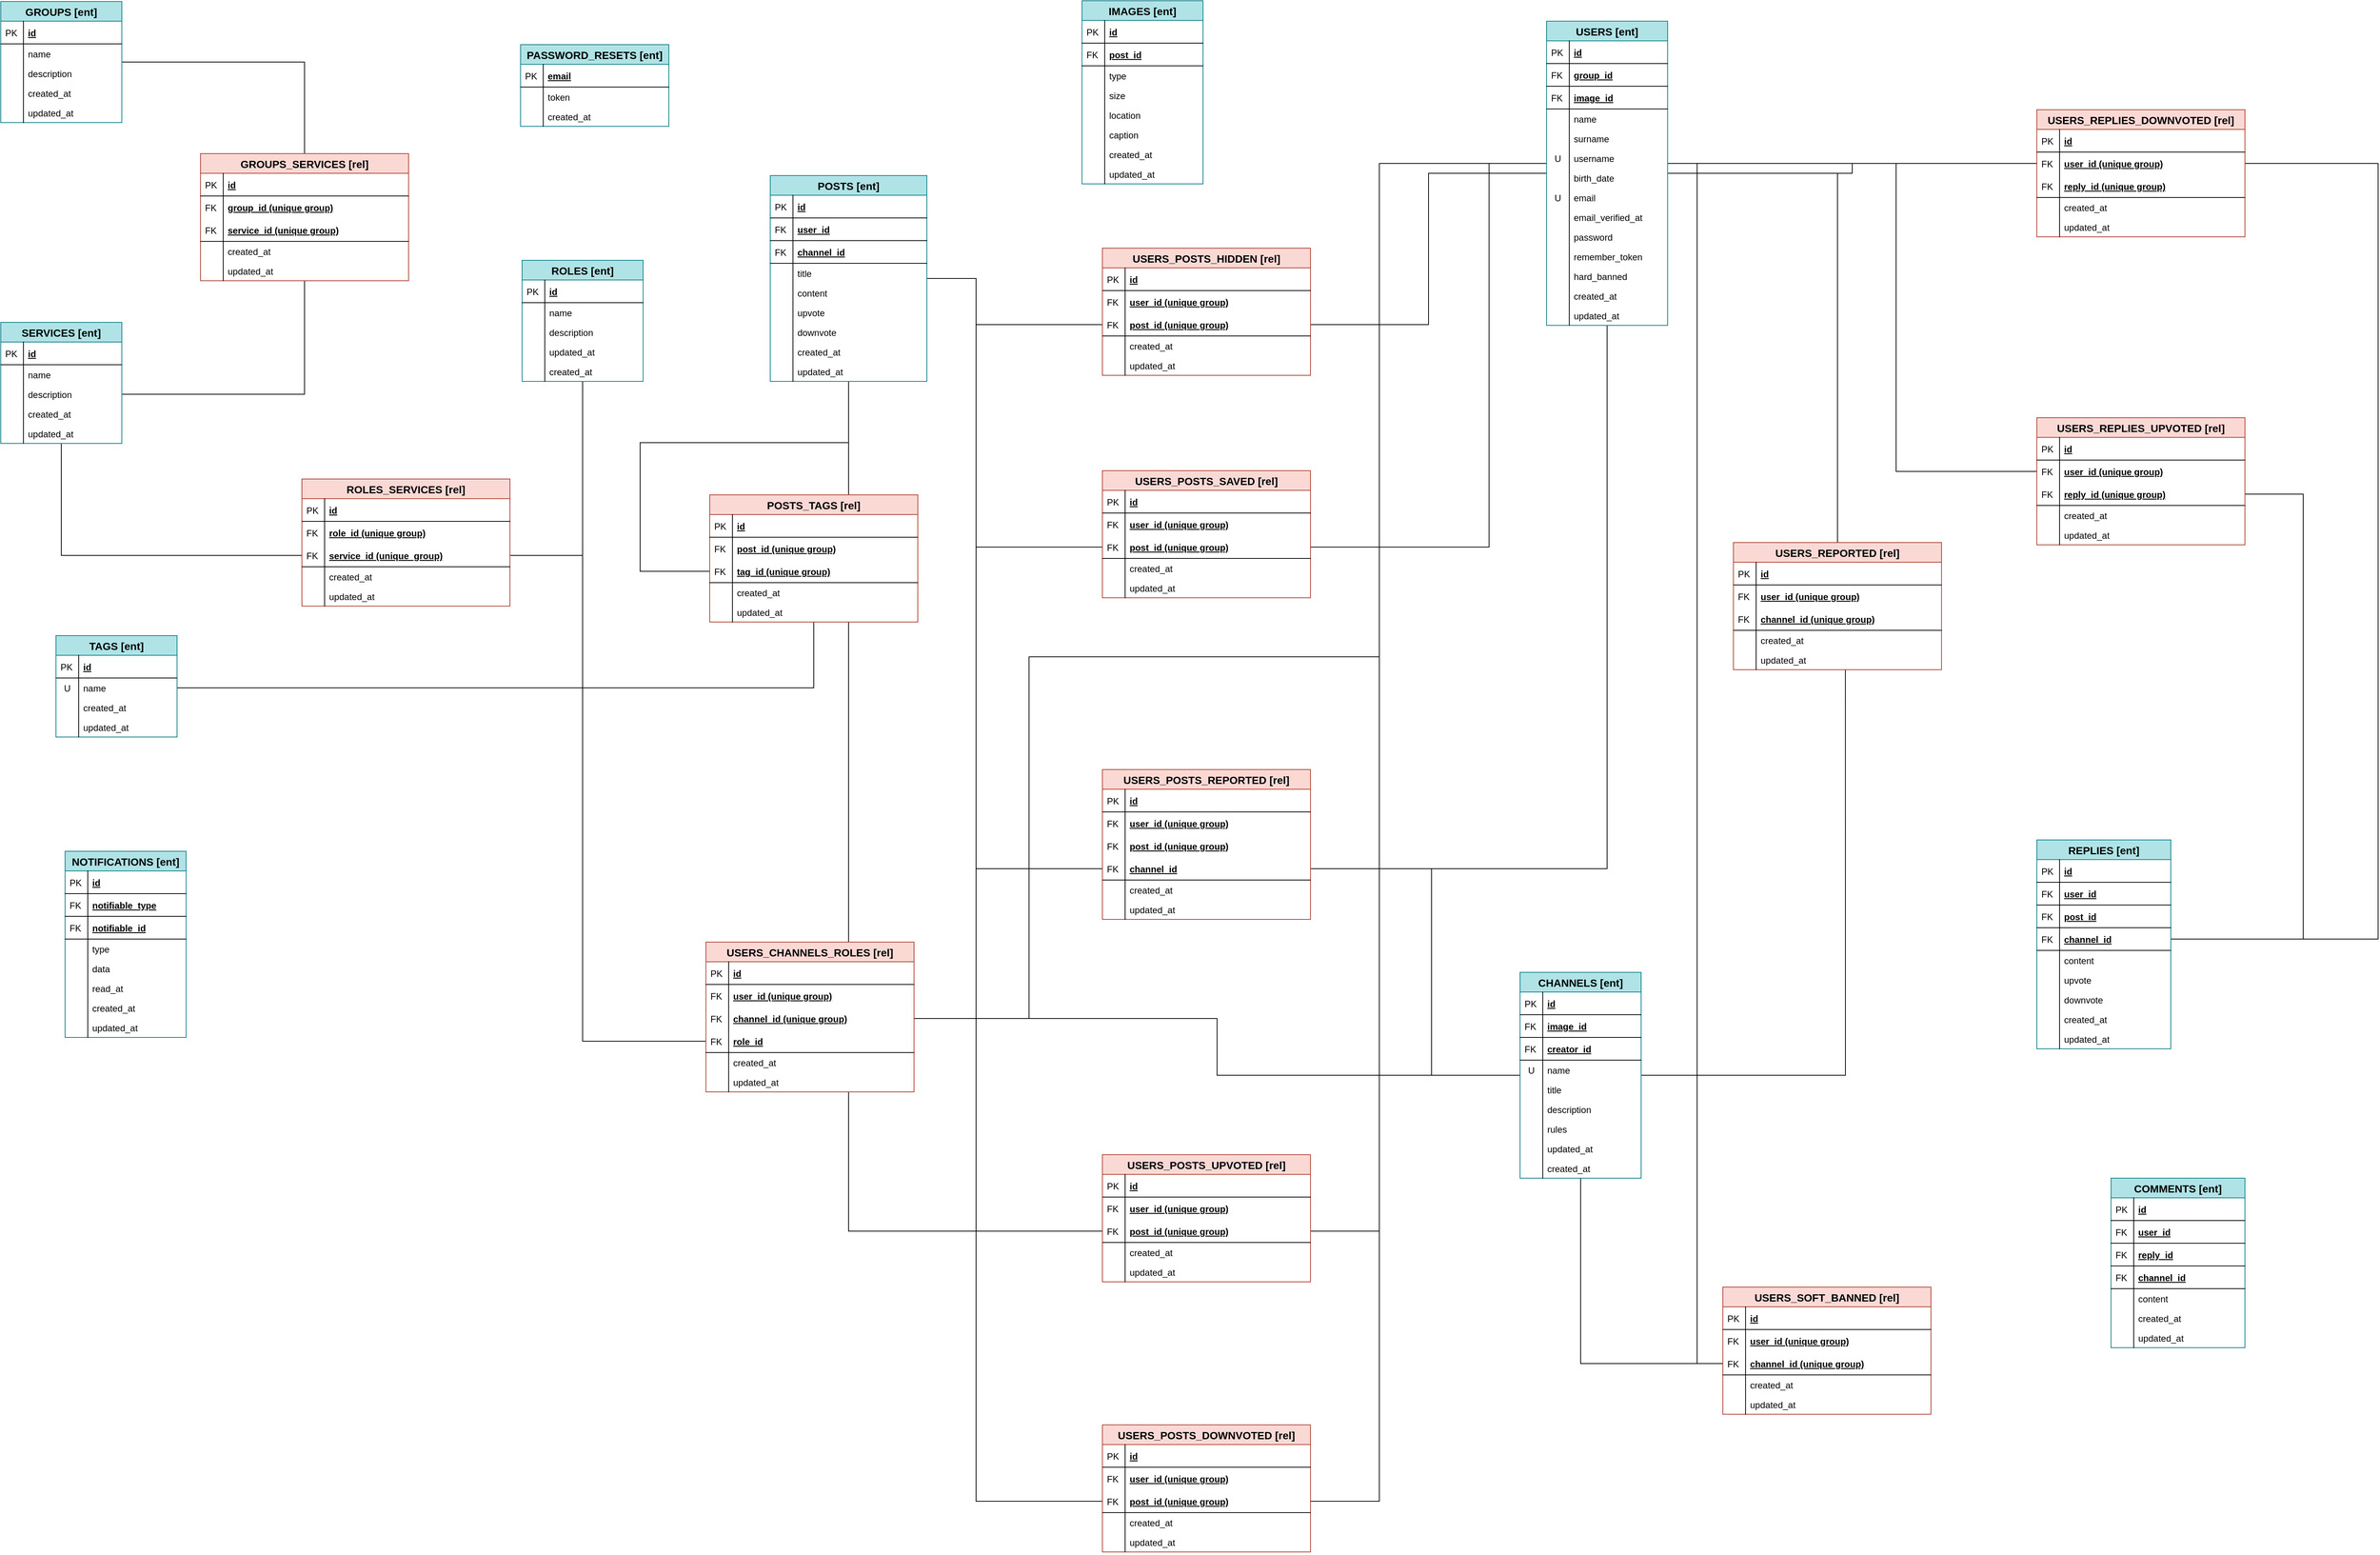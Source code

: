 <mxfile version="13.8.2" type="device"><diagram id="NDrAtZGhiZcXKzCAwtgu" name="Page-1"><mxGraphModel dx="958" dy="855" grid="0" gridSize="10" guides="1" tooltips="1" connect="1" arrows="1" fold="1" page="1" pageScale="1" pageWidth="3300" pageHeight="2339" math="0" shadow="0"><root><mxCell id="0"/><mxCell id="1" parent="0"/><mxCell id="Dc5dhrebj6Vxvl3eJbiR-142" style="edgeStyle=orthogonalEdgeStyle;rounded=0;orthogonalLoop=1;jettySize=auto;html=1;entryX=1;entryY=0.5;entryDx=0;entryDy=0;endArrow=none;endFill=0;" parent="1" source="FXru-dyQ8u6ZgQiN1JwB-42" target="Dc5dhrebj6Vxvl3eJbiR-40" edge="1"><mxGeometry relative="1" as="geometry"/></mxCell><mxCell id="Dc5dhrebj6Vxvl3eJbiR-145" style="edgeStyle=orthogonalEdgeStyle;rounded=0;orthogonalLoop=1;jettySize=auto;html=1;entryX=1;entryY=0.5;entryDx=0;entryDy=0;endArrow=none;endFill=0;" parent="1" source="FXru-dyQ8u6ZgQiN1JwB-42" target="FXru-dyQ8u6ZgQiN1JwB-182" edge="1"><mxGeometry relative="1" as="geometry"><Array as="points"><mxPoint x="1901" y="359"/><mxPoint x="1901" y="1011"/><mxPoint x="1438" y="1011"/><mxPoint x="1438" y="1489"/></Array></mxGeometry></mxCell><mxCell id="Dc5dhrebj6Vxvl3eJbiR-149" style="edgeStyle=orthogonalEdgeStyle;rounded=0;orthogonalLoop=1;jettySize=auto;html=1;entryX=1;entryY=0.5;entryDx=0;entryDy=0;endArrow=none;endFill=0;" parent="1" source="FXru-dyQ8u6ZgQiN1JwB-42" target="Dc5dhrebj6Vxvl3eJbiR-51" edge="1"><mxGeometry relative="1" as="geometry"/></mxCell><mxCell id="Dc5dhrebj6Vxvl3eJbiR-151" style="edgeStyle=orthogonalEdgeStyle;rounded=0;orthogonalLoop=1;jettySize=auto;html=1;endArrow=none;endFill=0;" parent="1" source="FXru-dyQ8u6ZgQiN1JwB-42" target="Dc5dhrebj6Vxvl3eJbiR-103" edge="1"><mxGeometry relative="1" as="geometry"/></mxCell><mxCell id="Dc5dhrebj6Vxvl3eJbiR-158" style="edgeStyle=orthogonalEdgeStyle;rounded=0;orthogonalLoop=1;jettySize=auto;html=1;entryX=0;entryY=0.5;entryDx=0;entryDy=0;endArrow=none;endFill=0;" parent="1" source="FXru-dyQ8u6ZgQiN1JwB-42" target="Dc5dhrebj6Vxvl3eJbiR-84" edge="1"><mxGeometry relative="1" as="geometry"/></mxCell><mxCell id="Dc5dhrebj6Vxvl3eJbiR-159" style="edgeStyle=orthogonalEdgeStyle;rounded=0;orthogonalLoop=1;jettySize=auto;html=1;entryX=0;entryY=0.5;entryDx=0;entryDy=0;endArrow=none;endFill=0;" parent="1" source="FXru-dyQ8u6ZgQiN1JwB-42" target="Dc5dhrebj6Vxvl3eJbiR-95" edge="1"><mxGeometry relative="1" as="geometry"><Array as="points"><mxPoint x="2584" y="359"/><mxPoint x="2584" y="766"/></Array></mxGeometry></mxCell><mxCell id="Dc5dhrebj6Vxvl3eJbiR-161" style="edgeStyle=orthogonalEdgeStyle;rounded=0;orthogonalLoop=1;jettySize=auto;html=1;entryX=1;entryY=0.5;entryDx=0;entryDy=0;endArrow=none;endFill=0;" parent="1" source="FXru-dyQ8u6ZgQiN1JwB-42" target="Dc5dhrebj6Vxvl3eJbiR-64" edge="1"><mxGeometry relative="1" as="geometry"><Array as="points"><mxPoint x="2046" y="359"/><mxPoint x="2046" y="866"/></Array></mxGeometry></mxCell><mxCell id="Dc5dhrebj6Vxvl3eJbiR-163" style="edgeStyle=orthogonalEdgeStyle;rounded=0;orthogonalLoop=1;jettySize=auto;html=1;entryX=0;entryY=0.5;entryDx=0;entryDy=0;endArrow=none;endFill=0;" parent="1" source="FXru-dyQ8u6ZgQiN1JwB-42" target="Dc5dhrebj6Vxvl3eJbiR-125" edge="1"><mxGeometry relative="1" as="geometry"><Array as="points"><mxPoint x="2321" y="359"/><mxPoint x="2321" y="1945"/></Array></mxGeometry></mxCell><mxCell id="Dc5dhrebj6Vxvl3eJbiR-168" style="edgeStyle=orthogonalEdgeStyle;rounded=0;orthogonalLoop=1;jettySize=auto;html=1;entryX=1;entryY=0.5;entryDx=0;entryDy=0;endArrow=none;endFill=0;" parent="1" source="FXru-dyQ8u6ZgQiN1JwB-42" target="Dc5dhrebj6Vxvl3eJbiR-75" edge="1"><mxGeometry relative="1" as="geometry"><Array as="points"><mxPoint x="1901" y="359"/><mxPoint x="1901" y="1770"/></Array></mxGeometry></mxCell><mxCell id="Dc5dhrebj6Vxvl3eJbiR-170" style="edgeStyle=orthogonalEdgeStyle;rounded=0;orthogonalLoop=1;jettySize=auto;html=1;entryX=1;entryY=0.5;entryDx=0;entryDy=0;endArrow=none;endFill=0;" parent="1" source="FXru-dyQ8u6ZgQiN1JwB-42" target="Dc5dhrebj6Vxvl3eJbiR-25" edge="1"><mxGeometry relative="1" as="geometry"><Array as="points"><mxPoint x="1901" y="359"/><mxPoint x="1901" y="2127"/></Array></mxGeometry></mxCell><mxCell id="Dc5dhrebj6Vxvl3eJbiR-130" style="edgeStyle=orthogonalEdgeStyle;rounded=0;orthogonalLoop=1;jettySize=auto;html=1;entryX=0.5;entryY=0;entryDx=0;entryDy=0;endArrow=none;endFill=0;" parent="1" source="FXru-dyQ8u6ZgQiN1JwB-57" target="FXru-dyQ8u6ZgQiN1JwB-86" edge="1"><mxGeometry relative="1" as="geometry"/></mxCell><mxCell id="Dc5dhrebj6Vxvl3eJbiR-132" style="edgeStyle=orthogonalEdgeStyle;rounded=0;orthogonalLoop=1;jettySize=auto;html=1;entryX=1;entryY=0.5;entryDx=0;entryDy=0;endArrow=none;endFill=0;" parent="1" source="FXru-dyQ8u6ZgQiN1JwB-86" target="_e1n5R0DKtlTJAmDBFFT-19" edge="1"><mxGeometry relative="1" as="geometry"/></mxCell><mxCell id="Dc5dhrebj6Vxvl3eJbiR-133" style="edgeStyle=orthogonalEdgeStyle;rounded=0;orthogonalLoop=1;jettySize=auto;html=1;entryX=0;entryY=0.5;entryDx=0;entryDy=0;endArrow=none;endFill=0;" parent="1" source="FXru-dyQ8u6ZgQiN1JwB-70" target="FXru-dyQ8u6ZgQiN1JwB-175" edge="1"><mxGeometry relative="1" as="geometry"/></mxCell><mxCell id="Dc5dhrebj6Vxvl3eJbiR-134" style="edgeStyle=orthogonalEdgeStyle;rounded=0;orthogonalLoop=1;jettySize=auto;html=1;entryX=1;entryY=0.5;entryDx=0;entryDy=0;endArrow=none;endFill=0;" parent="1" source="FXru-dyQ8u6ZgQiN1JwB-164" target="FXru-dyQ8u6ZgQiN1JwB-175" edge="1"><mxGeometry relative="1" as="geometry"/></mxCell><mxCell id="Dc5dhrebj6Vxvl3eJbiR-147" style="edgeStyle=orthogonalEdgeStyle;rounded=0;orthogonalLoop=1;jettySize=auto;html=1;entryX=0;entryY=0.5;entryDx=0;entryDy=0;endArrow=none;endFill=0;" parent="1" source="FXru-dyQ8u6ZgQiN1JwB-164" target="FXru-dyQ8u6ZgQiN1JwB-184" edge="1"><mxGeometry relative="1" as="geometry"/></mxCell><mxCell id="Dc5dhrebj6Vxvl3eJbiR-135" style="edgeStyle=orthogonalEdgeStyle;rounded=0;orthogonalLoop=1;jettySize=auto;html=1;entryX=0;entryY=0.5;entryDx=0;entryDy=0;endArrow=none;endFill=0;" parent="1" source="FXru-dyQ8u6ZgQiN1JwB-101" target="FXru-dyQ8u6ZgQiN1JwB-124" edge="1"><mxGeometry relative="1" as="geometry"><Array as="points"><mxPoint x="1200" y="728"/><mxPoint x="924" y="728"/><mxPoint x="924" y="898"/></Array></mxGeometry></mxCell><mxCell id="Dc5dhrebj6Vxvl3eJbiR-143" style="edgeStyle=orthogonalEdgeStyle;rounded=0;orthogonalLoop=1;jettySize=auto;html=1;entryX=0;entryY=0.5;entryDx=0;entryDy=0;endArrow=none;endFill=0;" parent="1" source="FXru-dyQ8u6ZgQiN1JwB-101" target="Dc5dhrebj6Vxvl3eJbiR-40" edge="1"><mxGeometry relative="1" as="geometry"><Array as="points"><mxPoint x="1368" y="511"/><mxPoint x="1368" y="572"/></Array></mxGeometry></mxCell><mxCell id="Dc5dhrebj6Vxvl3eJbiR-148" style="edgeStyle=orthogonalEdgeStyle;rounded=0;orthogonalLoop=1;jettySize=auto;html=1;entryX=0;entryY=0.5;entryDx=0;entryDy=0;endArrow=none;endFill=0;" parent="1" source="FXru-dyQ8u6ZgQiN1JwB-101" target="Dc5dhrebj6Vxvl3eJbiR-51" edge="1"><mxGeometry relative="1" as="geometry"><Array as="points"><mxPoint x="1368" y="511"/><mxPoint x="1368" y="1291"/></Array></mxGeometry></mxCell><mxCell id="Dc5dhrebj6Vxvl3eJbiR-160" style="edgeStyle=orthogonalEdgeStyle;rounded=0;orthogonalLoop=1;jettySize=auto;html=1;endArrow=none;endFill=0;" parent="1" source="FXru-dyQ8u6ZgQiN1JwB-101" target="Dc5dhrebj6Vxvl3eJbiR-64" edge="1"><mxGeometry relative="1" as="geometry"><Array as="points"><mxPoint x="1368" y="511"/><mxPoint x="1368" y="866"/></Array></mxGeometry></mxCell><mxCell id="Dc5dhrebj6Vxvl3eJbiR-165" style="edgeStyle=orthogonalEdgeStyle;rounded=0;orthogonalLoop=1;jettySize=auto;html=1;entryX=0;entryY=0.5;entryDx=0;entryDy=0;endArrow=none;endFill=0;" parent="1" source="FXru-dyQ8u6ZgQiN1JwB-101" target="Dc5dhrebj6Vxvl3eJbiR-75" edge="1"><mxGeometry relative="1" as="geometry"/></mxCell><mxCell id="Dc5dhrebj6Vxvl3eJbiR-169" style="edgeStyle=orthogonalEdgeStyle;rounded=0;orthogonalLoop=1;jettySize=auto;html=1;entryX=0;entryY=0.5;entryDx=0;entryDy=0;endArrow=none;endFill=0;" parent="1" source="FXru-dyQ8u6ZgQiN1JwB-101" target="Dc5dhrebj6Vxvl3eJbiR-25" edge="1"><mxGeometry relative="1" as="geometry"><Array as="points"><mxPoint x="1368" y="511"/><mxPoint x="1368" y="2127"/></Array></mxGeometry></mxCell><mxCell id="Dc5dhrebj6Vxvl3eJbiR-138" style="edgeStyle=orthogonalEdgeStyle;rounded=0;orthogonalLoop=1;jettySize=auto;html=1;endArrow=none;endFill=0;" parent="1" source="FXru-dyQ8u6ZgQiN1JwB-119" target="FXru-dyQ8u6ZgQiN1JwB-117" edge="1"><mxGeometry relative="1" as="geometry"/></mxCell><mxCell id="Dc5dhrebj6Vxvl3eJbiR-146" style="edgeStyle=orthogonalEdgeStyle;rounded=0;orthogonalLoop=1;jettySize=auto;html=1;entryX=1;entryY=0.5;entryDx=0;entryDy=0;endArrow=none;endFill=0;" parent="1" source="FXru-dyQ8u6ZgQiN1JwB-1" target="FXru-dyQ8u6ZgQiN1JwB-182" edge="1"><mxGeometry relative="1" as="geometry"/></mxCell><mxCell id="Dc5dhrebj6Vxvl3eJbiR-150" style="edgeStyle=orthogonalEdgeStyle;rounded=0;orthogonalLoop=1;jettySize=auto;html=1;entryX=1;entryY=0.5;entryDx=0;entryDy=0;endArrow=none;endFill=0;" parent="1" source="FXru-dyQ8u6ZgQiN1JwB-1" target="Dc5dhrebj6Vxvl3eJbiR-51" edge="1"><mxGeometry relative="1" as="geometry"><Array as="points"><mxPoint x="1970" y="1564"/><mxPoint x="1970" y="1291"/></Array></mxGeometry></mxCell><mxCell id="Dc5dhrebj6Vxvl3eJbiR-152" style="edgeStyle=orthogonalEdgeStyle;rounded=0;orthogonalLoop=1;jettySize=auto;html=1;entryX=0.538;entryY=0.984;entryDx=0;entryDy=0;entryPerimeter=0;endArrow=none;endFill=0;" parent="1" source="FXru-dyQ8u6ZgQiN1JwB-1" target="Dc5dhrebj6Vxvl3eJbiR-114" edge="1"><mxGeometry relative="1" as="geometry"><Array as="points"><mxPoint x="2517" y="1564"/></Array></mxGeometry></mxCell><mxCell id="Dc5dhrebj6Vxvl3eJbiR-164" style="edgeStyle=orthogonalEdgeStyle;rounded=0;orthogonalLoop=1;jettySize=auto;html=1;entryX=0;entryY=0.5;entryDx=0;entryDy=0;endArrow=none;endFill=0;" parent="1" source="FXru-dyQ8u6ZgQiN1JwB-1" target="Dc5dhrebj6Vxvl3eJbiR-125" edge="1"><mxGeometry relative="1" as="geometry"/></mxCell><mxCell id="Dc5dhrebj6Vxvl3eJbiR-154" style="edgeStyle=orthogonalEdgeStyle;rounded=0;orthogonalLoop=1;jettySize=auto;html=1;entryX=1;entryY=0.5;entryDx=0;entryDy=0;endArrow=none;endFill=0;" parent="1" source="HH0qIzzck7mR_rfzNJYb-122" target="Dc5dhrebj6Vxvl3eJbiR-97" edge="1"><mxGeometry relative="1" as="geometry"><Array as="points"><mxPoint x="3122" y="1384"/><mxPoint x="3122" y="796"/></Array></mxGeometry></mxCell><mxCell id="Dc5dhrebj6Vxvl3eJbiR-156" style="edgeStyle=orthogonalEdgeStyle;rounded=0;orthogonalLoop=1;jettySize=auto;html=1;entryX=1;entryY=0.5;entryDx=0;entryDy=0;endArrow=none;endFill=0;" parent="1" source="HH0qIzzck7mR_rfzNJYb-122" target="Dc5dhrebj6Vxvl3eJbiR-84" edge="1"><mxGeometry relative="1" as="geometry"><Array as="points"><mxPoint x="3221" y="1384"/><mxPoint x="3221" y="359"/></Array></mxGeometry></mxCell><mxCell id="Dc5dhrebj6Vxvl3eJbiR-166" style="edgeStyle=orthogonalEdgeStyle;rounded=0;orthogonalLoop=1;jettySize=auto;html=1;entryX=0;entryY=0.5;entryDx=0;entryDy=0;endArrow=none;endFill=0;" parent="1" source="FXru-dyQ8u6ZgQiN1JwB-101" target="Dc5dhrebj6Vxvl3eJbiR-75" edge="1"><mxGeometry relative="1" as="geometry"><mxPoint x="1199.6" y="647" as="sourcePoint"/><mxPoint x="1535" y="1770" as="targetPoint"/><Array as="points"><mxPoint x="1368" y="511"/><mxPoint x="1368" y="1770"/></Array></mxGeometry></mxCell><mxCell id="Dc5dhrebj6Vxvl3eJbiR-167" style="edgeStyle=orthogonalEdgeStyle;rounded=0;orthogonalLoop=1;jettySize=auto;html=1;entryX=0;entryY=0.5;entryDx=0;entryDy=0;endArrow=none;endFill=0;" parent="1" source="FXru-dyQ8u6ZgQiN1JwB-101" target="Dc5dhrebj6Vxvl3eJbiR-75" edge="1"><mxGeometry relative="1" as="geometry"><mxPoint x="1303" y="511" as="sourcePoint"/><mxPoint x="1535" y="1770" as="targetPoint"/><Array as="points"><mxPoint x="1368" y="511"/><mxPoint x="1368" y="1770"/></Array></mxGeometry></mxCell><mxCell id="FXru-dyQ8u6ZgQiN1JwB-42" value="USERS [ent]" style="swimlane;fontStyle=1;childLayout=stackLayout;horizontal=1;startSize=26;fillColor=#b0e3e6;horizontalStack=0;resizeParent=1;resizeParentMax=0;resizeLast=0;collapsible=1;marginBottom=0;swimlaneFillColor=#ffffff;align=center;fontSize=14;strokeColor=#0e8088;" parent="1" vertex="1"><mxGeometry x="2122" y="171" width="160" height="402" as="geometry"/></mxCell><mxCell id="FXru-dyQ8u6ZgQiN1JwB-43" value="id" style="shape=partialRectangle;top=0;left=0;right=0;bottom=1;align=left;verticalAlign=middle;fillColor=none;spacingLeft=34;spacingRight=4;overflow=hidden;rotatable=0;points=[[0,0.5],[1,0.5]];portConstraint=eastwest;dropTarget=0;fontStyle=5;fontSize=12;" parent="FXru-dyQ8u6ZgQiN1JwB-42" vertex="1"><mxGeometry y="26" width="160" height="30" as="geometry"/></mxCell><mxCell id="FXru-dyQ8u6ZgQiN1JwB-44" value="PK" style="shape=partialRectangle;top=0;left=0;bottom=0;fillColor=none;align=left;verticalAlign=middle;spacingLeft=4;spacingRight=4;overflow=hidden;rotatable=0;points=[];portConstraint=eastwest;part=1;fontSize=12;" parent="FXru-dyQ8u6ZgQiN1JwB-43" vertex="1" connectable="0"><mxGeometry width="30" height="30" as="geometry"/></mxCell><mxCell id="FXru-dyQ8u6ZgQiN1JwB-68" value="group_id" style="shape=partialRectangle;top=0;left=0;right=0;bottom=1;align=left;verticalAlign=middle;fillColor=none;spacingLeft=34;spacingRight=4;overflow=hidden;rotatable=0;points=[[0,0.5],[1,0.5]];portConstraint=eastwest;dropTarget=0;fontStyle=5;fontSize=12;" parent="FXru-dyQ8u6ZgQiN1JwB-42" vertex="1"><mxGeometry y="56" width="160" height="30" as="geometry"/></mxCell><mxCell id="FXru-dyQ8u6ZgQiN1JwB-69" value="FK" style="shape=partialRectangle;top=0;left=0;bottom=0;fillColor=none;align=left;verticalAlign=middle;spacingLeft=4;spacingRight=4;overflow=hidden;rotatable=0;points=[];portConstraint=eastwest;part=1;fontSize=12;" parent="FXru-dyQ8u6ZgQiN1JwB-68" vertex="1" connectable="0"><mxGeometry width="30" height="30" as="geometry"/></mxCell><mxCell id="HH0qIzzck7mR_rfzNJYb-148" value="image_id" style="shape=partialRectangle;top=0;left=0;right=0;bottom=1;align=left;verticalAlign=middle;fillColor=none;spacingLeft=34;spacingRight=4;overflow=hidden;rotatable=0;points=[[0,0.5],[1,0.5]];portConstraint=eastwest;dropTarget=0;fontStyle=5;fontSize=12;" parent="FXru-dyQ8u6ZgQiN1JwB-42" vertex="1"><mxGeometry y="86" width="160" height="30" as="geometry"/></mxCell><mxCell id="HH0qIzzck7mR_rfzNJYb-149" value="FK" style="shape=partialRectangle;top=0;left=0;bottom=0;fillColor=none;align=left;verticalAlign=middle;spacingLeft=4;spacingRight=4;overflow=hidden;rotatable=0;points=[];portConstraint=eastwest;part=1;fontSize=12;" parent="HH0qIzzck7mR_rfzNJYb-148" vertex="1" connectable="0"><mxGeometry width="30" height="30" as="geometry"/></mxCell><mxCell id="FXru-dyQ8u6ZgQiN1JwB-49" value="name" style="shape=partialRectangle;top=0;left=0;right=0;bottom=0;align=left;verticalAlign=top;fillColor=none;spacingLeft=34;spacingRight=4;overflow=hidden;rotatable=0;points=[[0,0.5],[1,0.5]];portConstraint=eastwest;dropTarget=0;fontSize=12;" parent="FXru-dyQ8u6ZgQiN1JwB-42" vertex="1"><mxGeometry y="116" width="160" height="26" as="geometry"/></mxCell><mxCell id="FXru-dyQ8u6ZgQiN1JwB-50" value="" style="shape=partialRectangle;top=0;left=0;bottom=0;fillColor=none;align=left;verticalAlign=top;spacingLeft=4;spacingRight=4;overflow=hidden;rotatable=0;points=[];portConstraint=eastwest;part=1;fontSize=12;" parent="FXru-dyQ8u6ZgQiN1JwB-49" vertex="1" connectable="0"><mxGeometry width="30" height="26" as="geometry"/></mxCell><mxCell id="_e1n5R0DKtlTJAmDBFFT-1" value="surname" style="shape=partialRectangle;top=0;left=0;right=0;bottom=0;align=left;verticalAlign=top;fillColor=none;spacingLeft=34;spacingRight=4;overflow=hidden;rotatable=0;points=[[0,0.5],[1,0.5]];portConstraint=eastwest;dropTarget=0;fontSize=12;" parent="FXru-dyQ8u6ZgQiN1JwB-42" vertex="1"><mxGeometry y="142" width="160" height="26" as="geometry"/></mxCell><mxCell id="_e1n5R0DKtlTJAmDBFFT-2" value="" style="shape=partialRectangle;top=0;left=0;bottom=0;fillColor=none;align=left;verticalAlign=top;spacingLeft=4;spacingRight=4;overflow=hidden;rotatable=0;points=[];portConstraint=eastwest;part=1;fontSize=12;" parent="_e1n5R0DKtlTJAmDBFFT-1" vertex="1" connectable="0"><mxGeometry width="30" height="26" as="geometry"/></mxCell><mxCell id="_e1n5R0DKtlTJAmDBFFT-41" value="username" style="shape=partialRectangle;top=0;left=0;right=0;bottom=0;align=left;verticalAlign=top;fillColor=none;spacingLeft=34;spacingRight=4;overflow=hidden;rotatable=0;points=[[0,0.5],[1,0.5]];portConstraint=eastwest;dropTarget=0;fontSize=12;" parent="FXru-dyQ8u6ZgQiN1JwB-42" vertex="1"><mxGeometry y="168" width="160" height="26" as="geometry"/></mxCell><mxCell id="_e1n5R0DKtlTJAmDBFFT-42" value="U" style="shape=partialRectangle;top=0;left=0;bottom=0;fillColor=none;align=center;verticalAlign=top;spacingLeft=4;spacingRight=4;overflow=hidden;rotatable=0;points=[];portConstraint=eastwest;part=1;fontSize=12;" parent="_e1n5R0DKtlTJAmDBFFT-41" vertex="1" connectable="0"><mxGeometry width="30" height="26" as="geometry"/></mxCell><mxCell id="_e1n5R0DKtlTJAmDBFFT-4" value="birth_date" style="shape=partialRectangle;top=0;left=0;right=0;bottom=0;align=left;verticalAlign=top;fillColor=none;spacingLeft=34;spacingRight=4;overflow=hidden;rotatable=0;points=[[0,0.5],[1,0.5]];portConstraint=eastwest;dropTarget=0;fontSize=12;" parent="FXru-dyQ8u6ZgQiN1JwB-42" vertex="1"><mxGeometry y="194" width="160" height="26" as="geometry"/></mxCell><mxCell id="_e1n5R0DKtlTJAmDBFFT-5" value="" style="shape=partialRectangle;top=0;left=0;bottom=0;fillColor=none;align=left;verticalAlign=top;spacingLeft=4;spacingRight=4;overflow=hidden;rotatable=0;points=[];portConstraint=eastwest;part=1;fontSize=12;" parent="_e1n5R0DKtlTJAmDBFFT-4" vertex="1" connectable="0"><mxGeometry width="30" height="26" as="geometry"/></mxCell><mxCell id="FXru-dyQ8u6ZgQiN1JwB-51" value="email" style="shape=partialRectangle;top=0;left=0;right=0;bottom=0;align=left;verticalAlign=top;fillColor=none;spacingLeft=34;spacingRight=4;overflow=hidden;rotatable=0;points=[[0,0.5],[1,0.5]];portConstraint=eastwest;dropTarget=0;fontSize=12;" parent="FXru-dyQ8u6ZgQiN1JwB-42" vertex="1"><mxGeometry y="220" width="160" height="26" as="geometry"/></mxCell><mxCell id="FXru-dyQ8u6ZgQiN1JwB-52" value="U" style="shape=partialRectangle;top=0;left=0;bottom=0;fillColor=none;align=center;verticalAlign=top;spacingLeft=4;spacingRight=4;overflow=hidden;rotatable=0;points=[];portConstraint=eastwest;part=1;fontSize=12;" parent="FXru-dyQ8u6ZgQiN1JwB-51" vertex="1" connectable="0"><mxGeometry width="30" height="26" as="geometry"/></mxCell><mxCell id="FXru-dyQ8u6ZgQiN1JwB-53" value="email_verified_at" style="shape=partialRectangle;top=0;left=0;right=0;bottom=0;align=left;verticalAlign=top;fillColor=none;spacingLeft=34;spacingRight=4;overflow=hidden;rotatable=0;points=[[0,0.5],[1,0.5]];portConstraint=eastwest;dropTarget=0;fontSize=12;" parent="FXru-dyQ8u6ZgQiN1JwB-42" vertex="1"><mxGeometry y="246" width="160" height="26" as="geometry"/></mxCell><mxCell id="FXru-dyQ8u6ZgQiN1JwB-54" value="" style="shape=partialRectangle;top=0;left=0;bottom=0;fillColor=none;align=left;verticalAlign=top;spacingLeft=4;spacingRight=4;overflow=hidden;rotatable=0;points=[];portConstraint=eastwest;part=1;fontSize=12;" parent="FXru-dyQ8u6ZgQiN1JwB-53" vertex="1" connectable="0"><mxGeometry width="30" height="26" as="geometry"/></mxCell><mxCell id="HH0qIzzck7mR_rfzNJYb-150" value="password" style="shape=partialRectangle;top=0;left=0;right=0;bottom=0;align=left;verticalAlign=top;fillColor=none;spacingLeft=34;spacingRight=4;overflow=hidden;rotatable=0;points=[[0,0.5],[1,0.5]];portConstraint=eastwest;dropTarget=0;fontSize=12;" parent="FXru-dyQ8u6ZgQiN1JwB-42" vertex="1"><mxGeometry y="272" width="160" height="26" as="geometry"/></mxCell><mxCell id="HH0qIzzck7mR_rfzNJYb-151" value="" style="shape=partialRectangle;top=0;left=0;bottom=0;fillColor=none;align=left;verticalAlign=top;spacingLeft=4;spacingRight=4;overflow=hidden;rotatable=0;points=[];portConstraint=eastwest;part=1;fontSize=12;" parent="HH0qIzzck7mR_rfzNJYb-150" vertex="1" connectable="0"><mxGeometry width="30" height="26" as="geometry"/></mxCell><mxCell id="HH0qIzzck7mR_rfzNJYb-152" value="remember_token" style="shape=partialRectangle;top=0;left=0;right=0;bottom=0;align=left;verticalAlign=top;fillColor=none;spacingLeft=34;spacingRight=4;overflow=hidden;rotatable=0;points=[[0,0.5],[1,0.5]];portConstraint=eastwest;dropTarget=0;fontSize=12;" parent="FXru-dyQ8u6ZgQiN1JwB-42" vertex="1"><mxGeometry y="298" width="160" height="26" as="geometry"/></mxCell><mxCell id="HH0qIzzck7mR_rfzNJYb-153" value="" style="shape=partialRectangle;top=0;left=0;bottom=0;fillColor=none;align=left;verticalAlign=top;spacingLeft=4;spacingRight=4;overflow=hidden;rotatable=0;points=[];portConstraint=eastwest;part=1;fontSize=12;" parent="HH0qIzzck7mR_rfzNJYb-152" vertex="1" connectable="0"><mxGeometry width="30" height="26" as="geometry"/></mxCell><mxCell id="PHmEJBT4Tr6xeC2bXb0U-1" value="hard_banned" style="shape=partialRectangle;top=0;left=0;right=0;bottom=0;align=left;verticalAlign=top;fillColor=none;spacingLeft=34;spacingRight=4;overflow=hidden;rotatable=0;points=[[0,0.5],[1,0.5]];portConstraint=eastwest;dropTarget=0;fontSize=12;" vertex="1" parent="FXru-dyQ8u6ZgQiN1JwB-42"><mxGeometry y="324" width="160" height="26" as="geometry"/></mxCell><mxCell id="PHmEJBT4Tr6xeC2bXb0U-2" value="" style="shape=partialRectangle;top=0;left=0;bottom=0;fillColor=none;align=left;verticalAlign=top;spacingLeft=4;spacingRight=4;overflow=hidden;rotatable=0;points=[];portConstraint=eastwest;part=1;fontSize=12;" vertex="1" connectable="0" parent="PHmEJBT4Tr6xeC2bXb0U-1"><mxGeometry width="30" height="26" as="geometry"/></mxCell><mxCell id="HH0qIzzck7mR_rfzNJYb-156" value="created_at" style="shape=partialRectangle;top=0;left=0;right=0;bottom=0;align=left;verticalAlign=top;fillColor=none;spacingLeft=34;spacingRight=4;overflow=hidden;rotatable=0;points=[[0,0.5],[1,0.5]];portConstraint=eastwest;dropTarget=0;fontSize=12;" parent="FXru-dyQ8u6ZgQiN1JwB-42" vertex="1"><mxGeometry y="350" width="160" height="26" as="geometry"/></mxCell><mxCell id="HH0qIzzck7mR_rfzNJYb-157" value="" style="shape=partialRectangle;top=0;left=0;bottom=0;fillColor=none;align=left;verticalAlign=top;spacingLeft=4;spacingRight=4;overflow=hidden;rotatable=0;points=[];portConstraint=eastwest;part=1;fontSize=12;" parent="HH0qIzzck7mR_rfzNJYb-156" vertex="1" connectable="0"><mxGeometry width="30" height="26" as="geometry"/></mxCell><mxCell id="HH0qIzzck7mR_rfzNJYb-154" value="updated_at" style="shape=partialRectangle;top=0;left=0;right=0;bottom=0;align=left;verticalAlign=top;fillColor=none;spacingLeft=34;spacingRight=4;overflow=hidden;rotatable=0;points=[[0,0.5],[1,0.5]];portConstraint=eastwest;dropTarget=0;fontSize=12;" parent="FXru-dyQ8u6ZgQiN1JwB-42" vertex="1"><mxGeometry y="376" width="160" height="26" as="geometry"/></mxCell><mxCell id="HH0qIzzck7mR_rfzNJYb-155" value="" style="shape=partialRectangle;top=0;left=0;bottom=0;fillColor=none;align=left;verticalAlign=top;spacingLeft=4;spacingRight=4;overflow=hidden;rotatable=0;points=[];portConstraint=eastwest;part=1;fontSize=12;" parent="HH0qIzzck7mR_rfzNJYb-154" vertex="1" connectable="0"><mxGeometry width="30" height="26" as="geometry"/></mxCell><mxCell id="FXru-dyQ8u6ZgQiN1JwB-57" value="GROUPS [ent]" style="swimlane;fontStyle=1;childLayout=stackLayout;horizontal=1;startSize=26;fillColor=#b0e3e6;horizontalStack=0;resizeParent=1;resizeParentMax=0;resizeLast=0;collapsible=1;marginBottom=0;swimlaneFillColor=#ffffff;align=center;fontSize=14;strokeColor=#0e8088;" parent="1" vertex="1"><mxGeometry x="79" y="145" width="160" height="160" as="geometry"/></mxCell><mxCell id="FXru-dyQ8u6ZgQiN1JwB-58" value="id" style="shape=partialRectangle;top=0;left=0;right=0;bottom=1;align=left;verticalAlign=middle;fillColor=none;spacingLeft=34;spacingRight=4;overflow=hidden;rotatable=0;points=[[0,0.5],[1,0.5]];portConstraint=eastwest;dropTarget=0;fontStyle=5;fontSize=12;" parent="FXru-dyQ8u6ZgQiN1JwB-57" vertex="1"><mxGeometry y="26" width="160" height="30" as="geometry"/></mxCell><mxCell id="FXru-dyQ8u6ZgQiN1JwB-59" value="PK" style="shape=partialRectangle;top=0;left=0;bottom=0;fillColor=none;align=left;verticalAlign=middle;spacingLeft=4;spacingRight=4;overflow=hidden;rotatable=0;points=[];portConstraint=eastwest;part=1;fontSize=12;" parent="FXru-dyQ8u6ZgQiN1JwB-58" vertex="1" connectable="0"><mxGeometry width="30" height="30" as="geometry"/></mxCell><mxCell id="FXru-dyQ8u6ZgQiN1JwB-60" value="name" style="shape=partialRectangle;top=0;left=0;right=0;bottom=0;align=left;verticalAlign=top;fillColor=none;spacingLeft=34;spacingRight=4;overflow=hidden;rotatable=0;points=[[0,0.5],[1,0.5]];portConstraint=eastwest;dropTarget=0;fontSize=12;" parent="FXru-dyQ8u6ZgQiN1JwB-57" vertex="1"><mxGeometry y="56" width="160" height="26" as="geometry"/></mxCell><mxCell id="FXru-dyQ8u6ZgQiN1JwB-61" value="" style="shape=partialRectangle;top=0;left=0;bottom=0;fillColor=none;align=left;verticalAlign=top;spacingLeft=4;spacingRight=4;overflow=hidden;rotatable=0;points=[];portConstraint=eastwest;part=1;fontSize=12;" parent="FXru-dyQ8u6ZgQiN1JwB-60" vertex="1" connectable="0"><mxGeometry width="30" height="26" as="geometry"/></mxCell><mxCell id="_e1n5R0DKtlTJAmDBFFT-17" value="description" style="shape=partialRectangle;top=0;left=0;right=0;bottom=0;align=left;verticalAlign=top;fillColor=none;spacingLeft=34;spacingRight=4;overflow=hidden;rotatable=0;points=[[0,0.5],[1,0.5]];portConstraint=eastwest;dropTarget=0;fontSize=12;" parent="FXru-dyQ8u6ZgQiN1JwB-57" vertex="1"><mxGeometry y="82" width="160" height="26" as="geometry"/></mxCell><mxCell id="_e1n5R0DKtlTJAmDBFFT-18" value="" style="shape=partialRectangle;top=0;left=0;bottom=0;fillColor=none;align=left;verticalAlign=top;spacingLeft=4;spacingRight=4;overflow=hidden;rotatable=0;points=[];portConstraint=eastwest;part=1;fontSize=12;" parent="_e1n5R0DKtlTJAmDBFFT-17" vertex="1" connectable="0"><mxGeometry width="30" height="26" as="geometry"/></mxCell><mxCell id="HH0qIzzck7mR_rfzNJYb-57" value="created_at" style="shape=partialRectangle;top=0;left=0;right=0;bottom=0;align=left;verticalAlign=top;fillColor=none;spacingLeft=34;spacingRight=4;overflow=hidden;rotatable=0;points=[[0,0.5],[1,0.5]];portConstraint=eastwest;dropTarget=0;fontSize=12;" parent="FXru-dyQ8u6ZgQiN1JwB-57" vertex="1"><mxGeometry y="108" width="160" height="26" as="geometry"/></mxCell><mxCell id="HH0qIzzck7mR_rfzNJYb-58" value="" style="shape=partialRectangle;top=0;left=0;bottom=0;fillColor=none;align=left;verticalAlign=top;spacingLeft=4;spacingRight=4;overflow=hidden;rotatable=0;points=[];portConstraint=eastwest;part=1;fontSize=12;" parent="HH0qIzzck7mR_rfzNJYb-57" vertex="1" connectable="0"><mxGeometry width="30" height="26" as="geometry"/></mxCell><mxCell id="HH0qIzzck7mR_rfzNJYb-55" value="updated_at" style="shape=partialRectangle;top=0;left=0;right=0;bottom=0;align=left;verticalAlign=top;fillColor=none;spacingLeft=34;spacingRight=4;overflow=hidden;rotatable=0;points=[[0,0.5],[1,0.5]];portConstraint=eastwest;dropTarget=0;fontSize=12;" parent="FXru-dyQ8u6ZgQiN1JwB-57" vertex="1"><mxGeometry y="134" width="160" height="26" as="geometry"/></mxCell><mxCell id="HH0qIzzck7mR_rfzNJYb-56" value="" style="shape=partialRectangle;top=0;left=0;bottom=0;fillColor=none;align=left;verticalAlign=top;spacingLeft=4;spacingRight=4;overflow=hidden;rotatable=0;points=[];portConstraint=eastwest;part=1;fontSize=12;" parent="HH0qIzzck7mR_rfzNJYb-55" vertex="1" connectable="0"><mxGeometry width="30" height="26" as="geometry"/></mxCell><mxCell id="FXru-dyQ8u6ZgQiN1JwB-86" value="GROUPS_SERVICES [rel]" style="swimlane;fontStyle=1;childLayout=stackLayout;horizontal=1;startSize=26;fillColor=#fad9d5;horizontalStack=0;resizeParent=1;resizeParentMax=0;resizeLast=0;collapsible=1;marginBottom=0;swimlaneFillColor=#ffffff;align=center;fontSize=14;strokeColor=#ae4132;" parent="1" vertex="1"><mxGeometry x="343" y="346" width="275" height="168" as="geometry"/></mxCell><mxCell id="FXru-dyQ8u6ZgQiN1JwB-87" value="id" style="shape=partialRectangle;top=0;left=0;right=0;bottom=1;align=left;verticalAlign=middle;fillColor=none;spacingLeft=34;spacingRight=4;overflow=hidden;rotatable=0;points=[[0,0.5],[1,0.5]];portConstraint=eastwest;dropTarget=0;fontStyle=5;fontSize=12;" parent="FXru-dyQ8u6ZgQiN1JwB-86" vertex="1"><mxGeometry y="26" width="275" height="30" as="geometry"/></mxCell><mxCell id="FXru-dyQ8u6ZgQiN1JwB-88" value="PK" style="shape=partialRectangle;top=0;left=0;bottom=0;fillColor=none;align=left;verticalAlign=middle;spacingLeft=4;spacingRight=4;overflow=hidden;rotatable=0;points=[];portConstraint=eastwest;part=1;fontSize=12;" parent="FXru-dyQ8u6ZgQiN1JwB-87" vertex="1" connectable="0"><mxGeometry width="30" height="30" as="geometry"/></mxCell><mxCell id="FXru-dyQ8u6ZgQiN1JwB-89" value="group_id (unique group)" style="shape=partialRectangle;top=0;left=0;right=0;bottom=1;align=left;verticalAlign=middle;fillColor=none;spacingLeft=34;spacingRight=4;overflow=hidden;rotatable=0;points=[[0,0.5],[1,0.5]];portConstraint=eastwest;dropTarget=0;fontStyle=5;fontSize=12;strokeColor=none;" parent="FXru-dyQ8u6ZgQiN1JwB-86" vertex="1"><mxGeometry y="56" width="275" height="30" as="geometry"/></mxCell><mxCell id="FXru-dyQ8u6ZgQiN1JwB-90" value="FK" style="shape=partialRectangle;top=0;left=0;bottom=0;fillColor=none;align=left;verticalAlign=middle;spacingLeft=4;spacingRight=4;overflow=hidden;rotatable=0;points=[];portConstraint=eastwest;part=1;fontSize=12;" parent="FXru-dyQ8u6ZgQiN1JwB-89" vertex="1" connectable="0"><mxGeometry width="30" height="30" as="geometry"/></mxCell><mxCell id="FXru-dyQ8u6ZgQiN1JwB-91" value="service_id (unique group)" style="shape=partialRectangle;top=0;left=0;right=0;bottom=1;align=left;verticalAlign=middle;fillColor=none;spacingLeft=34;spacingRight=4;overflow=hidden;rotatable=0;points=[[0,0.5],[1,0.5]];portConstraint=eastwest;dropTarget=0;fontStyle=5;fontSize=12;" parent="FXru-dyQ8u6ZgQiN1JwB-86" vertex="1"><mxGeometry y="86" width="275" height="30" as="geometry"/></mxCell><mxCell id="FXru-dyQ8u6ZgQiN1JwB-92" value="FK" style="shape=partialRectangle;top=0;left=0;bottom=0;fillColor=none;align=left;verticalAlign=middle;spacingLeft=4;spacingRight=4;overflow=hidden;rotatable=0;points=[];portConstraint=eastwest;part=1;fontSize=12;" parent="FXru-dyQ8u6ZgQiN1JwB-91" vertex="1" connectable="0"><mxGeometry width="30" height="30" as="geometry"/></mxCell><mxCell id="HH0qIzzck7mR_rfzNJYb-49" value="created_at" style="shape=partialRectangle;top=0;left=0;right=0;bottom=0;align=left;verticalAlign=top;fillColor=none;spacingLeft=34;spacingRight=4;overflow=hidden;rotatable=0;points=[[0,0.5],[1,0.5]];portConstraint=eastwest;dropTarget=0;fontSize=12;" parent="FXru-dyQ8u6ZgQiN1JwB-86" vertex="1"><mxGeometry y="116" width="275" height="26" as="geometry"/></mxCell><mxCell id="HH0qIzzck7mR_rfzNJYb-50" value="" style="shape=partialRectangle;top=0;left=0;bottom=0;fillColor=none;align=left;verticalAlign=top;spacingLeft=4;spacingRight=4;overflow=hidden;rotatable=0;points=[];portConstraint=eastwest;part=1;fontSize=12;" parent="HH0qIzzck7mR_rfzNJYb-49" vertex="1" connectable="0"><mxGeometry width="30" height="26" as="geometry"/></mxCell><mxCell id="HH0qIzzck7mR_rfzNJYb-47" value="updated_at" style="shape=partialRectangle;top=0;left=0;right=0;bottom=0;align=left;verticalAlign=top;fillColor=none;spacingLeft=34;spacingRight=4;overflow=hidden;rotatable=0;points=[[0,0.5],[1,0.5]];portConstraint=eastwest;dropTarget=0;fontSize=12;" parent="FXru-dyQ8u6ZgQiN1JwB-86" vertex="1"><mxGeometry y="142" width="275" height="26" as="geometry"/></mxCell><mxCell id="HH0qIzzck7mR_rfzNJYb-48" value="" style="shape=partialRectangle;top=0;left=0;bottom=0;fillColor=none;align=left;verticalAlign=top;spacingLeft=4;spacingRight=4;overflow=hidden;rotatable=0;points=[];portConstraint=eastwest;part=1;fontSize=12;" parent="HH0qIzzck7mR_rfzNJYb-47" vertex="1" connectable="0"><mxGeometry width="30" height="26" as="geometry"/></mxCell><mxCell id="FXru-dyQ8u6ZgQiN1JwB-70" value="SERVICES [ent]" style="swimlane;fontStyle=1;childLayout=stackLayout;horizontal=1;startSize=26;fillColor=#b0e3e6;horizontalStack=0;resizeParent=1;resizeParentMax=0;resizeLast=0;collapsible=1;marginBottom=0;swimlaneFillColor=#ffffff;align=center;fontSize=14;strokeColor=#0e8088;" parent="1" vertex="1"><mxGeometry x="79" y="569" width="160" height="160" as="geometry"/></mxCell><mxCell id="FXru-dyQ8u6ZgQiN1JwB-71" value="id" style="shape=partialRectangle;top=0;left=0;right=0;bottom=1;align=left;verticalAlign=middle;fillColor=none;spacingLeft=34;spacingRight=4;overflow=hidden;rotatable=0;points=[[0,0.5],[1,0.5]];portConstraint=eastwest;dropTarget=0;fontStyle=5;fontSize=12;" parent="FXru-dyQ8u6ZgQiN1JwB-70" vertex="1"><mxGeometry y="26" width="160" height="30" as="geometry"/></mxCell><mxCell id="FXru-dyQ8u6ZgQiN1JwB-72" value="PK" style="shape=partialRectangle;top=0;left=0;bottom=0;fillColor=none;align=left;verticalAlign=middle;spacingLeft=4;spacingRight=4;overflow=hidden;rotatable=0;points=[];portConstraint=eastwest;part=1;fontSize=12;" parent="FXru-dyQ8u6ZgQiN1JwB-71" vertex="1" connectable="0"><mxGeometry width="30" height="30" as="geometry"/></mxCell><mxCell id="FXru-dyQ8u6ZgQiN1JwB-73" value="name" style="shape=partialRectangle;top=0;left=0;right=0;bottom=0;align=left;verticalAlign=top;fillColor=none;spacingLeft=34;spacingRight=4;overflow=hidden;rotatable=0;points=[[0,0.5],[1,0.5]];portConstraint=eastwest;dropTarget=0;fontSize=12;" parent="FXru-dyQ8u6ZgQiN1JwB-70" vertex="1"><mxGeometry y="56" width="160" height="26" as="geometry"/></mxCell><mxCell id="FXru-dyQ8u6ZgQiN1JwB-74" value="" style="shape=partialRectangle;top=0;left=0;bottom=0;fillColor=none;align=left;verticalAlign=top;spacingLeft=4;spacingRight=4;overflow=hidden;rotatable=0;points=[];portConstraint=eastwest;part=1;fontSize=12;" parent="FXru-dyQ8u6ZgQiN1JwB-73" vertex="1" connectable="0"><mxGeometry width="30" height="26" as="geometry"/></mxCell><mxCell id="_e1n5R0DKtlTJAmDBFFT-19" value="description" style="shape=partialRectangle;top=0;left=0;right=0;bottom=0;align=left;verticalAlign=top;fillColor=none;spacingLeft=34;spacingRight=4;overflow=hidden;rotatable=0;points=[[0,0.5],[1,0.5]];portConstraint=eastwest;dropTarget=0;fontSize=12;" parent="FXru-dyQ8u6ZgQiN1JwB-70" vertex="1"><mxGeometry y="82" width="160" height="26" as="geometry"/></mxCell><mxCell id="_e1n5R0DKtlTJAmDBFFT-20" value="" style="shape=partialRectangle;top=0;left=0;bottom=0;fillColor=none;align=left;verticalAlign=top;spacingLeft=4;spacingRight=4;overflow=hidden;rotatable=0;points=[];portConstraint=eastwest;part=1;fontSize=12;" parent="_e1n5R0DKtlTJAmDBFFT-19" vertex="1" connectable="0"><mxGeometry width="30" height="26" as="geometry"/></mxCell><mxCell id="HH0qIzzck7mR_rfzNJYb-140" value="created_at" style="shape=partialRectangle;top=0;left=0;right=0;bottom=0;align=left;verticalAlign=top;fillColor=none;spacingLeft=34;spacingRight=4;overflow=hidden;rotatable=0;points=[[0,0.5],[1,0.5]];portConstraint=eastwest;dropTarget=0;fontSize=12;" parent="FXru-dyQ8u6ZgQiN1JwB-70" vertex="1"><mxGeometry y="108" width="160" height="26" as="geometry"/></mxCell><mxCell id="HH0qIzzck7mR_rfzNJYb-141" value="" style="shape=partialRectangle;top=0;left=0;bottom=0;fillColor=none;align=left;verticalAlign=top;spacingLeft=4;spacingRight=4;overflow=hidden;rotatable=0;points=[];portConstraint=eastwest;part=1;fontSize=12;" parent="HH0qIzzck7mR_rfzNJYb-140" vertex="1" connectable="0"><mxGeometry width="30" height="26" as="geometry"/></mxCell><mxCell id="HH0qIzzck7mR_rfzNJYb-142" value="updated_at" style="shape=partialRectangle;top=0;left=0;right=0;bottom=0;align=left;verticalAlign=top;fillColor=none;spacingLeft=34;spacingRight=4;overflow=hidden;rotatable=0;points=[[0,0.5],[1,0.5]];portConstraint=eastwest;dropTarget=0;fontSize=12;" parent="FXru-dyQ8u6ZgQiN1JwB-70" vertex="1"><mxGeometry y="134" width="160" height="26" as="geometry"/></mxCell><mxCell id="HH0qIzzck7mR_rfzNJYb-143" value="" style="shape=partialRectangle;top=0;left=0;bottom=0;fillColor=none;align=left;verticalAlign=top;spacingLeft=4;spacingRight=4;overflow=hidden;rotatable=0;points=[];portConstraint=eastwest;part=1;fontSize=12;" parent="HH0qIzzck7mR_rfzNJYb-142" vertex="1" connectable="0"><mxGeometry width="30" height="26" as="geometry"/></mxCell><mxCell id="FXru-dyQ8u6ZgQiN1JwB-170" value="ROLES_SERVICES [rel]" style="swimlane;fontStyle=1;childLayout=stackLayout;horizontal=1;startSize=26;fillColor=#fad9d5;horizontalStack=0;resizeParent=1;resizeParentMax=0;resizeLast=0;collapsible=1;marginBottom=0;swimlaneFillColor=#ffffff;align=center;fontSize=14;strokeColor=#ae4132;" parent="1" vertex="1"><mxGeometry x="477" y="776" width="275" height="168" as="geometry"/></mxCell><mxCell id="FXru-dyQ8u6ZgQiN1JwB-171" value="id" style="shape=partialRectangle;top=0;left=0;right=0;bottom=1;align=left;verticalAlign=middle;fillColor=none;spacingLeft=34;spacingRight=4;overflow=hidden;rotatable=0;points=[[0,0.5],[1,0.5]];portConstraint=eastwest;dropTarget=0;fontStyle=5;fontSize=12;" parent="FXru-dyQ8u6ZgQiN1JwB-170" vertex="1"><mxGeometry y="26" width="275" height="30" as="geometry"/></mxCell><mxCell id="FXru-dyQ8u6ZgQiN1JwB-172" value="PK" style="shape=partialRectangle;top=0;left=0;bottom=0;fillColor=none;align=left;verticalAlign=middle;spacingLeft=4;spacingRight=4;overflow=hidden;rotatable=0;points=[];portConstraint=eastwest;part=1;fontSize=12;" parent="FXru-dyQ8u6ZgQiN1JwB-171" vertex="1" connectable="0"><mxGeometry width="30" height="30" as="geometry"/></mxCell><mxCell id="FXru-dyQ8u6ZgQiN1JwB-173" value="role_id (unique group)" style="shape=partialRectangle;top=0;left=0;right=0;bottom=1;align=left;verticalAlign=middle;fillColor=none;spacingLeft=34;spacingRight=4;overflow=hidden;rotatable=0;points=[[0,0.5],[1,0.5]];portConstraint=eastwest;dropTarget=0;fontStyle=5;fontSize=12;strokeColor=none;" parent="FXru-dyQ8u6ZgQiN1JwB-170" vertex="1"><mxGeometry y="56" width="275" height="30" as="geometry"/></mxCell><mxCell id="FXru-dyQ8u6ZgQiN1JwB-174" value="FK" style="shape=partialRectangle;top=0;left=0;bottom=0;fillColor=none;align=left;verticalAlign=middle;spacingLeft=4;spacingRight=4;overflow=hidden;rotatable=0;points=[];portConstraint=eastwest;part=1;fontSize=12;" parent="FXru-dyQ8u6ZgQiN1JwB-173" vertex="1" connectable="0"><mxGeometry width="30" height="30" as="geometry"/></mxCell><mxCell id="FXru-dyQ8u6ZgQiN1JwB-175" value="service_id (unique_group)" style="shape=partialRectangle;top=0;left=0;right=0;bottom=1;align=left;verticalAlign=middle;fillColor=none;spacingLeft=34;spacingRight=4;overflow=hidden;rotatable=0;points=[[0,0.5],[1,0.5]];portConstraint=eastwest;dropTarget=0;fontStyle=5;fontSize=12;" parent="FXru-dyQ8u6ZgQiN1JwB-170" vertex="1"><mxGeometry y="86" width="275" height="30" as="geometry"/></mxCell><mxCell id="FXru-dyQ8u6ZgQiN1JwB-176" value="FK" style="shape=partialRectangle;top=0;left=0;bottom=0;fillColor=none;align=left;verticalAlign=middle;spacingLeft=4;spacingRight=4;overflow=hidden;rotatable=0;points=[];portConstraint=eastwest;part=1;fontSize=12;" parent="FXru-dyQ8u6ZgQiN1JwB-175" vertex="1" connectable="0"><mxGeometry width="30" height="30" as="geometry"/></mxCell><mxCell id="HH0qIzzck7mR_rfzNJYb-134" value="created_at" style="shape=partialRectangle;top=0;left=0;right=0;bottom=0;align=left;verticalAlign=top;fillColor=none;spacingLeft=34;spacingRight=4;overflow=hidden;rotatable=0;points=[[0,0.5],[1,0.5]];portConstraint=eastwest;dropTarget=0;fontSize=12;" parent="FXru-dyQ8u6ZgQiN1JwB-170" vertex="1"><mxGeometry y="116" width="275" height="26" as="geometry"/></mxCell><mxCell id="HH0qIzzck7mR_rfzNJYb-135" value="" style="shape=partialRectangle;top=0;left=0;bottom=0;fillColor=none;align=left;verticalAlign=top;spacingLeft=4;spacingRight=4;overflow=hidden;rotatable=0;points=[];portConstraint=eastwest;part=1;fontSize=12;" parent="HH0qIzzck7mR_rfzNJYb-134" vertex="1" connectable="0"><mxGeometry width="30" height="26" as="geometry"/></mxCell><mxCell id="HH0qIzzck7mR_rfzNJYb-132" value="updated_at" style="shape=partialRectangle;top=0;left=0;right=0;bottom=0;align=left;verticalAlign=top;fillColor=none;spacingLeft=34;spacingRight=4;overflow=hidden;rotatable=0;points=[[0,0.5],[1,0.5]];portConstraint=eastwest;dropTarget=0;fontSize=12;" parent="FXru-dyQ8u6ZgQiN1JwB-170" vertex="1"><mxGeometry y="142" width="275" height="26" as="geometry"/></mxCell><mxCell id="HH0qIzzck7mR_rfzNJYb-133" value="" style="shape=partialRectangle;top=0;left=0;bottom=0;fillColor=none;align=left;verticalAlign=top;spacingLeft=4;spacingRight=4;overflow=hidden;rotatable=0;points=[];portConstraint=eastwest;part=1;fontSize=12;" parent="HH0qIzzck7mR_rfzNJYb-132" vertex="1" connectable="0"><mxGeometry width="30" height="26" as="geometry"/></mxCell><mxCell id="FXru-dyQ8u6ZgQiN1JwB-164" value="ROLES [ent]" style="swimlane;fontStyle=1;childLayout=stackLayout;horizontal=1;startSize=26;fillColor=#b0e3e6;horizontalStack=0;resizeParent=1;resizeParentMax=0;resizeLast=0;collapsible=1;marginBottom=0;swimlaneFillColor=#ffffff;align=center;fontSize=14;strokeColor=#0e8088;" parent="1" vertex="1"><mxGeometry x="768" y="487" width="160" height="160" as="geometry"/></mxCell><mxCell id="FXru-dyQ8u6ZgQiN1JwB-165" value="id" style="shape=partialRectangle;top=0;left=0;right=0;bottom=1;align=left;verticalAlign=middle;fillColor=none;spacingLeft=34;spacingRight=4;overflow=hidden;rotatable=0;points=[[0,0.5],[1,0.5]];portConstraint=eastwest;dropTarget=0;fontStyle=5;fontSize=12;" parent="FXru-dyQ8u6ZgQiN1JwB-164" vertex="1"><mxGeometry y="26" width="160" height="30" as="geometry"/></mxCell><mxCell id="FXru-dyQ8u6ZgQiN1JwB-166" value="PK" style="shape=partialRectangle;top=0;left=0;bottom=0;fillColor=none;align=left;verticalAlign=middle;spacingLeft=4;spacingRight=4;overflow=hidden;rotatable=0;points=[];portConstraint=eastwest;part=1;fontSize=12;" parent="FXru-dyQ8u6ZgQiN1JwB-165" vertex="1" connectable="0"><mxGeometry width="30" height="30" as="geometry"/></mxCell><mxCell id="FXru-dyQ8u6ZgQiN1JwB-167" value="name" style="shape=partialRectangle;top=0;left=0;right=0;bottom=0;align=left;verticalAlign=top;fillColor=none;spacingLeft=34;spacingRight=4;overflow=hidden;rotatable=0;points=[[0,0.5],[1,0.5]];portConstraint=eastwest;dropTarget=0;fontSize=12;" parent="FXru-dyQ8u6ZgQiN1JwB-164" vertex="1"><mxGeometry y="56" width="160" height="26" as="geometry"/></mxCell><mxCell id="FXru-dyQ8u6ZgQiN1JwB-168" value="" style="shape=partialRectangle;top=0;left=0;bottom=0;fillColor=none;align=left;verticalAlign=top;spacingLeft=4;spacingRight=4;overflow=hidden;rotatable=0;points=[];portConstraint=eastwest;part=1;fontSize=12;" parent="FXru-dyQ8u6ZgQiN1JwB-167" vertex="1" connectable="0"><mxGeometry width="30" height="26" as="geometry"/></mxCell><mxCell id="_e1n5R0DKtlTJAmDBFFT-21" value="description" style="shape=partialRectangle;top=0;left=0;right=0;bottom=0;align=left;verticalAlign=top;fillColor=none;spacingLeft=34;spacingRight=4;overflow=hidden;rotatable=0;points=[[0,0.5],[1,0.5]];portConstraint=eastwest;dropTarget=0;fontSize=12;" parent="FXru-dyQ8u6ZgQiN1JwB-164" vertex="1"><mxGeometry y="82" width="160" height="26" as="geometry"/></mxCell><mxCell id="_e1n5R0DKtlTJAmDBFFT-22" value="" style="shape=partialRectangle;top=0;left=0;bottom=0;fillColor=none;align=left;verticalAlign=top;spacingLeft=4;spacingRight=4;overflow=hidden;rotatable=0;points=[];portConstraint=eastwest;part=1;fontSize=12;" parent="_e1n5R0DKtlTJAmDBFFT-21" vertex="1" connectable="0"><mxGeometry width="30" height="26" as="geometry"/></mxCell><mxCell id="HH0qIzzck7mR_rfzNJYb-130" value="updated_at" style="shape=partialRectangle;top=0;left=0;right=0;bottom=0;align=left;verticalAlign=top;fillColor=none;spacingLeft=34;spacingRight=4;overflow=hidden;rotatable=0;points=[[0,0.5],[1,0.5]];portConstraint=eastwest;dropTarget=0;fontSize=12;" parent="FXru-dyQ8u6ZgQiN1JwB-164" vertex="1"><mxGeometry y="108" width="160" height="26" as="geometry"/></mxCell><mxCell id="HH0qIzzck7mR_rfzNJYb-131" value="" style="shape=partialRectangle;top=0;left=0;bottom=0;fillColor=none;align=left;verticalAlign=top;spacingLeft=4;spacingRight=4;overflow=hidden;rotatable=0;points=[];portConstraint=eastwest;part=1;fontSize=12;" parent="HH0qIzzck7mR_rfzNJYb-130" vertex="1" connectable="0"><mxGeometry width="30" height="26" as="geometry"/></mxCell><mxCell id="HH0qIzzck7mR_rfzNJYb-128" value="created_at" style="shape=partialRectangle;top=0;left=0;right=0;bottom=0;align=left;verticalAlign=top;fillColor=none;spacingLeft=34;spacingRight=4;overflow=hidden;rotatable=0;points=[[0,0.5],[1,0.5]];portConstraint=eastwest;dropTarget=0;fontSize=12;" parent="FXru-dyQ8u6ZgQiN1JwB-164" vertex="1"><mxGeometry y="134" width="160" height="26" as="geometry"/></mxCell><mxCell id="HH0qIzzck7mR_rfzNJYb-129" value="" style="shape=partialRectangle;top=0;left=0;bottom=0;fillColor=none;align=left;verticalAlign=top;spacingLeft=4;spacingRight=4;overflow=hidden;rotatable=0;points=[];portConstraint=eastwest;part=1;fontSize=12;" parent="HH0qIzzck7mR_rfzNJYb-128" vertex="1" connectable="0"><mxGeometry width="30" height="26" as="geometry"/></mxCell><mxCell id="FXru-dyQ8u6ZgQiN1JwB-101" value="POSTS [ent]" style="swimlane;fontStyle=1;childLayout=stackLayout;horizontal=1;startSize=26;fillColor=#b0e3e6;horizontalStack=0;resizeParent=1;resizeParentMax=0;resizeLast=0;collapsible=1;marginBottom=0;swimlaneFillColor=#ffffff;align=center;fontSize=14;strokeColor=#0e8088;" parent="1" vertex="1"><mxGeometry x="1096" y="375" width="207" height="272" as="geometry"/></mxCell><mxCell id="FXru-dyQ8u6ZgQiN1JwB-102" value="id" style="shape=partialRectangle;top=0;left=0;right=0;bottom=1;align=left;verticalAlign=middle;fillColor=none;spacingLeft=34;spacingRight=4;overflow=hidden;rotatable=0;points=[[0,0.5],[1,0.5]];portConstraint=eastwest;dropTarget=0;fontStyle=5;fontSize=12;" parent="FXru-dyQ8u6ZgQiN1JwB-101" vertex="1"><mxGeometry y="26" width="207" height="30" as="geometry"/></mxCell><mxCell id="FXru-dyQ8u6ZgQiN1JwB-103" value="PK" style="shape=partialRectangle;top=0;left=0;bottom=0;fillColor=none;align=left;verticalAlign=middle;spacingLeft=4;spacingRight=4;overflow=hidden;rotatable=0;points=[];portConstraint=eastwest;part=1;fontSize=12;" parent="FXru-dyQ8u6ZgQiN1JwB-102" vertex="1" connectable="0"><mxGeometry width="30" height="30" as="geometry"/></mxCell><mxCell id="FXru-dyQ8u6ZgQiN1JwB-104" value="user_id" style="shape=partialRectangle;top=0;left=0;right=0;bottom=1;align=left;verticalAlign=middle;fillColor=none;spacingLeft=34;spacingRight=4;overflow=hidden;rotatable=0;points=[[0,0.5],[1,0.5]];portConstraint=eastwest;dropTarget=0;fontStyle=5;fontSize=12;" parent="FXru-dyQ8u6ZgQiN1JwB-101" vertex="1"><mxGeometry y="56" width="207" height="30" as="geometry"/></mxCell><mxCell id="FXru-dyQ8u6ZgQiN1JwB-105" value="FK" style="shape=partialRectangle;top=0;left=0;bottom=0;fillColor=none;align=left;verticalAlign=middle;spacingLeft=4;spacingRight=4;overflow=hidden;rotatable=0;points=[];portConstraint=eastwest;part=1;fontSize=12;" parent="FXru-dyQ8u6ZgQiN1JwB-104" vertex="1" connectable="0"><mxGeometry width="30" height="30" as="geometry"/></mxCell><mxCell id="FXru-dyQ8u6ZgQiN1JwB-112" value="channel_id" style="shape=partialRectangle;top=0;left=0;right=0;bottom=1;align=left;verticalAlign=middle;fillColor=none;spacingLeft=34;spacingRight=4;overflow=hidden;rotatable=0;points=[[0,0.5],[1,0.5]];portConstraint=eastwest;dropTarget=0;fontStyle=5;fontSize=12;" parent="FXru-dyQ8u6ZgQiN1JwB-101" vertex="1"><mxGeometry y="86" width="207" height="30" as="geometry"/></mxCell><mxCell id="FXru-dyQ8u6ZgQiN1JwB-113" value="FK" style="shape=partialRectangle;top=0;left=0;bottom=0;fillColor=none;align=left;verticalAlign=middle;spacingLeft=4;spacingRight=4;overflow=hidden;rotatable=0;points=[];portConstraint=eastwest;part=1;fontSize=12;" parent="FXru-dyQ8u6ZgQiN1JwB-112" vertex="1" connectable="0"><mxGeometry width="30" height="30" as="geometry"/></mxCell><mxCell id="FXru-dyQ8u6ZgQiN1JwB-106" value="title" style="shape=partialRectangle;top=0;left=0;right=0;bottom=0;align=left;verticalAlign=top;fillColor=none;spacingLeft=34;spacingRight=4;overflow=hidden;rotatable=0;points=[[0,0.5],[1,0.5]];portConstraint=eastwest;dropTarget=0;fontSize=12;" parent="FXru-dyQ8u6ZgQiN1JwB-101" vertex="1"><mxGeometry y="116" width="207" height="26" as="geometry"/></mxCell><mxCell id="FXru-dyQ8u6ZgQiN1JwB-107" value="" style="shape=partialRectangle;top=0;left=0;bottom=0;fillColor=none;align=left;verticalAlign=top;spacingLeft=4;spacingRight=4;overflow=hidden;rotatable=0;points=[];portConstraint=eastwest;part=1;fontSize=12;" parent="FXru-dyQ8u6ZgQiN1JwB-106" vertex="1" connectable="0"><mxGeometry width="30" height="26" as="geometry"/></mxCell><mxCell id="FXru-dyQ8u6ZgQiN1JwB-108" value="content" style="shape=partialRectangle;top=0;left=0;right=0;bottom=0;align=left;verticalAlign=top;fillColor=none;spacingLeft=34;spacingRight=4;overflow=hidden;rotatable=0;points=[[0,0.5],[1,0.5]];portConstraint=eastwest;dropTarget=0;fontSize=12;" parent="FXru-dyQ8u6ZgQiN1JwB-101" vertex="1"><mxGeometry y="142" width="207" height="26" as="geometry"/></mxCell><mxCell id="FXru-dyQ8u6ZgQiN1JwB-109" value="" style="shape=partialRectangle;top=0;left=0;bottom=0;fillColor=none;align=left;verticalAlign=top;spacingLeft=4;spacingRight=4;overflow=hidden;rotatable=0;points=[];portConstraint=eastwest;part=1;fontSize=12;" parent="FXru-dyQ8u6ZgQiN1JwB-108" vertex="1" connectable="0"><mxGeometry width="30" height="26" as="geometry"/></mxCell><mxCell id="_e1n5R0DKtlTJAmDBFFT-25" value="upvote" style="shape=partialRectangle;top=0;left=0;right=0;bottom=0;align=left;verticalAlign=top;fillColor=none;spacingLeft=34;spacingRight=4;overflow=hidden;rotatable=0;points=[[0,0.5],[1,0.5]];portConstraint=eastwest;dropTarget=0;fontSize=12;" parent="FXru-dyQ8u6ZgQiN1JwB-101" vertex="1"><mxGeometry y="168" width="207" height="26" as="geometry"/></mxCell><mxCell id="_e1n5R0DKtlTJAmDBFFT-26" value="" style="shape=partialRectangle;top=0;left=0;bottom=0;fillColor=none;align=left;verticalAlign=top;spacingLeft=4;spacingRight=4;overflow=hidden;rotatable=0;points=[];portConstraint=eastwest;part=1;fontSize=12;" parent="_e1n5R0DKtlTJAmDBFFT-25" vertex="1" connectable="0"><mxGeometry width="30" height="26" as="geometry"/></mxCell><mxCell id="_e1n5R0DKtlTJAmDBFFT-29" value="downvote" style="shape=partialRectangle;top=0;left=0;right=0;bottom=0;align=left;verticalAlign=top;fillColor=none;spacingLeft=34;spacingRight=4;overflow=hidden;rotatable=0;points=[[0,0.5],[1,0.5]];portConstraint=eastwest;dropTarget=0;fontSize=12;" parent="FXru-dyQ8u6ZgQiN1JwB-101" vertex="1"><mxGeometry y="194" width="207" height="26" as="geometry"/></mxCell><mxCell id="_e1n5R0DKtlTJAmDBFFT-30" value="" style="shape=partialRectangle;top=0;left=0;bottom=0;fillColor=none;align=left;verticalAlign=top;spacingLeft=4;spacingRight=4;overflow=hidden;rotatable=0;points=[];portConstraint=eastwest;part=1;fontSize=12;" parent="_e1n5R0DKtlTJAmDBFFT-29" vertex="1" connectable="0"><mxGeometry width="30" height="26" as="geometry"/></mxCell><mxCell id="HH0qIzzck7mR_rfzNJYb-116" value="created_at" style="shape=partialRectangle;top=0;left=0;right=0;bottom=0;align=left;verticalAlign=top;fillColor=none;spacingLeft=34;spacingRight=4;overflow=hidden;rotatable=0;points=[[0,0.5],[1,0.5]];portConstraint=eastwest;dropTarget=0;fontSize=12;" parent="FXru-dyQ8u6ZgQiN1JwB-101" vertex="1"><mxGeometry y="220" width="207" height="26" as="geometry"/></mxCell><mxCell id="HH0qIzzck7mR_rfzNJYb-117" value="" style="shape=partialRectangle;top=0;left=0;bottom=0;fillColor=none;align=left;verticalAlign=top;spacingLeft=4;spacingRight=4;overflow=hidden;rotatable=0;points=[];portConstraint=eastwest;part=1;fontSize=12;" parent="HH0qIzzck7mR_rfzNJYb-116" vertex="1" connectable="0"><mxGeometry width="30" height="26" as="geometry"/></mxCell><mxCell id="HH0qIzzck7mR_rfzNJYb-114" value="updated_at" style="shape=partialRectangle;top=0;left=0;right=0;bottom=0;align=left;verticalAlign=top;fillColor=none;spacingLeft=34;spacingRight=4;overflow=hidden;rotatable=0;points=[[0,0.5],[1,0.5]];portConstraint=eastwest;dropTarget=0;fontSize=12;" parent="FXru-dyQ8u6ZgQiN1JwB-101" vertex="1"><mxGeometry y="246" width="207" height="26" as="geometry"/></mxCell><mxCell id="HH0qIzzck7mR_rfzNJYb-115" value="" style="shape=partialRectangle;top=0;left=0;bottom=0;fillColor=none;align=left;verticalAlign=top;spacingLeft=4;spacingRight=4;overflow=hidden;rotatable=0;points=[];portConstraint=eastwest;part=1;fontSize=12;" parent="HH0qIzzck7mR_rfzNJYb-114" vertex="1" connectable="0"><mxGeometry width="30" height="26" as="geometry"/></mxCell><mxCell id="FXru-dyQ8u6ZgQiN1JwB-119" value="POSTS_TAGS [rel]" style="swimlane;fontStyle=1;childLayout=stackLayout;horizontal=1;startSize=26;fillColor=#fad9d5;horizontalStack=0;resizeParent=1;resizeParentMax=0;resizeLast=0;collapsible=1;marginBottom=0;swimlaneFillColor=#ffffff;align=center;fontSize=14;strokeColor=#ae4132;" parent="1" vertex="1"><mxGeometry x="1016" y="797" width="275" height="168" as="geometry"/></mxCell><mxCell id="FXru-dyQ8u6ZgQiN1JwB-120" value="id" style="shape=partialRectangle;top=0;left=0;right=0;bottom=1;align=left;verticalAlign=middle;fillColor=none;spacingLeft=34;spacingRight=4;overflow=hidden;rotatable=0;points=[[0,0.5],[1,0.5]];portConstraint=eastwest;dropTarget=0;fontStyle=5;fontSize=12;" parent="FXru-dyQ8u6ZgQiN1JwB-119" vertex="1"><mxGeometry y="26" width="275" height="30" as="geometry"/></mxCell><mxCell id="FXru-dyQ8u6ZgQiN1JwB-121" value="PK" style="shape=partialRectangle;top=0;left=0;bottom=0;fillColor=none;align=left;verticalAlign=middle;spacingLeft=4;spacingRight=4;overflow=hidden;rotatable=0;points=[];portConstraint=eastwest;part=1;fontSize=12;" parent="FXru-dyQ8u6ZgQiN1JwB-120" vertex="1" connectable="0"><mxGeometry width="30" height="30" as="geometry"/></mxCell><mxCell id="FXru-dyQ8u6ZgQiN1JwB-122" value="post_id (unique group)" style="shape=partialRectangle;top=0;left=0;right=0;bottom=1;align=left;verticalAlign=middle;fillColor=none;spacingLeft=34;spacingRight=4;overflow=hidden;rotatable=0;points=[[0,0.5],[1,0.5]];portConstraint=eastwest;dropTarget=0;fontStyle=5;fontSize=12;strokeColor=none;" parent="FXru-dyQ8u6ZgQiN1JwB-119" vertex="1"><mxGeometry y="56" width="275" height="30" as="geometry"/></mxCell><mxCell id="FXru-dyQ8u6ZgQiN1JwB-123" value="FK" style="shape=partialRectangle;top=0;left=0;bottom=0;fillColor=none;align=left;verticalAlign=middle;spacingLeft=4;spacingRight=4;overflow=hidden;rotatable=0;points=[];portConstraint=eastwest;part=1;fontSize=12;" parent="FXru-dyQ8u6ZgQiN1JwB-122" vertex="1" connectable="0"><mxGeometry width="30" height="30" as="geometry"/></mxCell><mxCell id="FXru-dyQ8u6ZgQiN1JwB-124" value="tag_id (unique group)" style="shape=partialRectangle;top=0;left=0;right=0;bottom=1;align=left;verticalAlign=middle;fillColor=none;spacingLeft=34;spacingRight=4;overflow=hidden;rotatable=0;points=[[0,0.5],[1,0.5]];portConstraint=eastwest;dropTarget=0;fontStyle=5;fontSize=12;" parent="FXru-dyQ8u6ZgQiN1JwB-119" vertex="1"><mxGeometry y="86" width="275" height="30" as="geometry"/></mxCell><mxCell id="FXru-dyQ8u6ZgQiN1JwB-125" value="FK" style="shape=partialRectangle;top=0;left=0;bottom=0;fillColor=none;align=left;verticalAlign=middle;spacingLeft=4;spacingRight=4;overflow=hidden;rotatable=0;points=[];portConstraint=eastwest;part=1;fontSize=12;" parent="FXru-dyQ8u6ZgQiN1JwB-124" vertex="1" connectable="0"><mxGeometry width="30" height="30" as="geometry"/></mxCell><mxCell id="HH0qIzzck7mR_rfzNJYb-120" value="created_at" style="shape=partialRectangle;top=0;left=0;right=0;bottom=0;align=left;verticalAlign=top;fillColor=none;spacingLeft=34;spacingRight=4;overflow=hidden;rotatable=0;points=[[0,0.5],[1,0.5]];portConstraint=eastwest;dropTarget=0;fontSize=12;" parent="FXru-dyQ8u6ZgQiN1JwB-119" vertex="1"><mxGeometry y="116" width="275" height="26" as="geometry"/></mxCell><mxCell id="HH0qIzzck7mR_rfzNJYb-121" value="" style="shape=partialRectangle;top=0;left=0;bottom=0;fillColor=none;align=left;verticalAlign=top;spacingLeft=4;spacingRight=4;overflow=hidden;rotatable=0;points=[];portConstraint=eastwest;part=1;fontSize=12;" parent="HH0qIzzck7mR_rfzNJYb-120" vertex="1" connectable="0"><mxGeometry width="30" height="26" as="geometry"/></mxCell><mxCell id="HH0qIzzck7mR_rfzNJYb-118" value="updated_at" style="shape=partialRectangle;top=0;left=0;right=0;bottom=0;align=left;verticalAlign=top;fillColor=none;spacingLeft=34;spacingRight=4;overflow=hidden;rotatable=0;points=[[0,0.5],[1,0.5]];portConstraint=eastwest;dropTarget=0;fontSize=12;" parent="FXru-dyQ8u6ZgQiN1JwB-119" vertex="1"><mxGeometry y="142" width="275" height="26" as="geometry"/></mxCell><mxCell id="HH0qIzzck7mR_rfzNJYb-119" value="" style="shape=partialRectangle;top=0;left=0;bottom=0;fillColor=none;align=left;verticalAlign=top;spacingLeft=4;spacingRight=4;overflow=hidden;rotatable=0;points=[];portConstraint=eastwest;part=1;fontSize=12;" parent="HH0qIzzck7mR_rfzNJYb-118" vertex="1" connectable="0"><mxGeometry width="30" height="26" as="geometry"/></mxCell><mxCell id="FXru-dyQ8u6ZgQiN1JwB-114" value="TAGS [ent]" style="swimlane;fontStyle=1;childLayout=stackLayout;horizontal=1;startSize=26;fillColor=#b0e3e6;horizontalStack=0;resizeParent=1;resizeParentMax=0;resizeLast=0;collapsible=1;marginBottom=0;swimlaneFillColor=#ffffff;align=center;fontSize=14;strokeColor=#0e8088;" parent="1" vertex="1"><mxGeometry x="152" y="983" width="160" height="134" as="geometry"/></mxCell><mxCell id="FXru-dyQ8u6ZgQiN1JwB-115" value="id" style="shape=partialRectangle;top=0;left=0;right=0;bottom=1;align=left;verticalAlign=middle;fillColor=none;spacingLeft=34;spacingRight=4;overflow=hidden;rotatable=0;points=[[0,0.5],[1,0.5]];portConstraint=eastwest;dropTarget=0;fontStyle=5;fontSize=12;" parent="FXru-dyQ8u6ZgQiN1JwB-114" vertex="1"><mxGeometry y="26" width="160" height="30" as="geometry"/></mxCell><mxCell id="FXru-dyQ8u6ZgQiN1JwB-116" value="PK" style="shape=partialRectangle;top=0;left=0;bottom=0;fillColor=none;align=left;verticalAlign=middle;spacingLeft=4;spacingRight=4;overflow=hidden;rotatable=0;points=[];portConstraint=eastwest;part=1;fontSize=12;" parent="FXru-dyQ8u6ZgQiN1JwB-115" vertex="1" connectable="0"><mxGeometry width="30" height="30" as="geometry"/></mxCell><mxCell id="FXru-dyQ8u6ZgQiN1JwB-117" value="name" style="shape=partialRectangle;top=0;left=0;right=0;bottom=0;align=left;verticalAlign=top;fillColor=none;spacingLeft=34;spacingRight=4;overflow=hidden;rotatable=0;points=[[0,0.5],[1,0.5]];portConstraint=eastwest;dropTarget=0;fontSize=12;" parent="FXru-dyQ8u6ZgQiN1JwB-114" vertex="1"><mxGeometry y="56" width="160" height="26" as="geometry"/></mxCell><mxCell id="FXru-dyQ8u6ZgQiN1JwB-118" value="U" style="shape=partialRectangle;top=0;left=0;bottom=0;fillColor=none;align=center;verticalAlign=top;spacingLeft=4;spacingRight=4;overflow=hidden;rotatable=0;points=[];portConstraint=eastwest;part=1;fontSize=12;" parent="FXru-dyQ8u6ZgQiN1JwB-117" vertex="1" connectable="0"><mxGeometry width="30" height="26" as="geometry"/></mxCell><mxCell id="HH0qIzzck7mR_rfzNJYb-144" value="created_at" style="shape=partialRectangle;top=0;left=0;right=0;bottom=0;align=left;verticalAlign=top;fillColor=none;spacingLeft=34;spacingRight=4;overflow=hidden;rotatable=0;points=[[0,0.5],[1,0.5]];portConstraint=eastwest;dropTarget=0;fontSize=12;" parent="FXru-dyQ8u6ZgQiN1JwB-114" vertex="1"><mxGeometry y="82" width="160" height="26" as="geometry"/></mxCell><mxCell id="HH0qIzzck7mR_rfzNJYb-145" value="" style="shape=partialRectangle;top=0;left=0;bottom=0;fillColor=none;align=left;verticalAlign=top;spacingLeft=4;spacingRight=4;overflow=hidden;rotatable=0;points=[];portConstraint=eastwest;part=1;fontSize=12;" parent="HH0qIzzck7mR_rfzNJYb-144" vertex="1" connectable="0"><mxGeometry width="30" height="26" as="geometry"/></mxCell><mxCell id="HH0qIzzck7mR_rfzNJYb-146" value="updated_at" style="shape=partialRectangle;top=0;left=0;right=0;bottom=0;align=left;verticalAlign=top;fillColor=none;spacingLeft=34;spacingRight=4;overflow=hidden;rotatable=0;points=[[0,0.5],[1,0.5]];portConstraint=eastwest;dropTarget=0;fontSize=12;" parent="FXru-dyQ8u6ZgQiN1JwB-114" vertex="1"><mxGeometry y="108" width="160" height="26" as="geometry"/></mxCell><mxCell id="HH0qIzzck7mR_rfzNJYb-147" value="" style="shape=partialRectangle;top=0;left=0;bottom=0;fillColor=none;align=left;verticalAlign=top;spacingLeft=4;spacingRight=4;overflow=hidden;rotatable=0;points=[];portConstraint=eastwest;part=1;fontSize=12;" parent="HH0qIzzck7mR_rfzNJYb-146" vertex="1" connectable="0"><mxGeometry width="30" height="26" as="geometry"/></mxCell><mxCell id="FXru-dyQ8u6ZgQiN1JwB-126" value="IMAGES [ent]" style="swimlane;fontStyle=1;childLayout=stackLayout;horizontal=1;startSize=26;fillColor=#b0e3e6;horizontalStack=0;resizeParent=1;resizeParentMax=0;resizeLast=0;collapsible=1;marginBottom=0;swimlaneFillColor=#ffffff;align=center;fontSize=14;strokeColor=#0e8088;" parent="1" vertex="1"><mxGeometry x="1508" y="144" width="160" height="242" as="geometry"/></mxCell><mxCell id="FXru-dyQ8u6ZgQiN1JwB-127" value="id" style="shape=partialRectangle;top=0;left=0;right=0;bottom=1;align=left;verticalAlign=middle;fillColor=none;spacingLeft=34;spacingRight=4;overflow=hidden;rotatable=0;points=[[0,0.5],[1,0.5]];portConstraint=eastwest;dropTarget=0;fontStyle=5;fontSize=12;" parent="FXru-dyQ8u6ZgQiN1JwB-126" vertex="1"><mxGeometry y="26" width="160" height="30" as="geometry"/></mxCell><mxCell id="FXru-dyQ8u6ZgQiN1JwB-128" value="PK" style="shape=partialRectangle;top=0;left=0;bottom=0;fillColor=none;align=left;verticalAlign=middle;spacingLeft=4;spacingRight=4;overflow=hidden;rotatable=0;points=[];portConstraint=eastwest;part=1;fontSize=12;" parent="FXru-dyQ8u6ZgQiN1JwB-127" vertex="1" connectable="0"><mxGeometry width="30" height="30" as="geometry"/></mxCell><mxCell id="HH0qIzzck7mR_rfzNJYb-24" value="post_id" style="shape=partialRectangle;top=0;left=0;right=0;bottom=1;align=left;verticalAlign=middle;fillColor=none;spacingLeft=34;spacingRight=4;overflow=hidden;rotatable=0;points=[[0,0.5],[1,0.5]];portConstraint=eastwest;dropTarget=0;fontStyle=5;fontSize=12;" parent="FXru-dyQ8u6ZgQiN1JwB-126" vertex="1"><mxGeometry y="56" width="160" height="30" as="geometry"/></mxCell><mxCell id="HH0qIzzck7mR_rfzNJYb-25" value="FK" style="shape=partialRectangle;top=0;left=0;bottom=0;fillColor=none;align=left;verticalAlign=middle;spacingLeft=4;spacingRight=4;overflow=hidden;rotatable=0;points=[];portConstraint=eastwest;part=1;fontSize=12;" parent="HH0qIzzck7mR_rfzNJYb-24" vertex="1" connectable="0"><mxGeometry width="30" height="30" as="geometry"/></mxCell><mxCell id="FXru-dyQ8u6ZgQiN1JwB-129" value="type" style="shape=partialRectangle;top=0;left=0;right=0;bottom=0;align=left;verticalAlign=top;fillColor=none;spacingLeft=34;spacingRight=4;overflow=hidden;rotatable=0;points=[[0,0.5],[1,0.5]];portConstraint=eastwest;dropTarget=0;fontSize=12;" parent="FXru-dyQ8u6ZgQiN1JwB-126" vertex="1"><mxGeometry y="86" width="160" height="26" as="geometry"/></mxCell><mxCell id="FXru-dyQ8u6ZgQiN1JwB-130" value="" style="shape=partialRectangle;top=0;left=0;bottom=0;fillColor=none;align=left;verticalAlign=top;spacingLeft=4;spacingRight=4;overflow=hidden;rotatable=0;points=[];portConstraint=eastwest;part=1;fontSize=12;" parent="FXru-dyQ8u6ZgQiN1JwB-129" vertex="1" connectable="0"><mxGeometry width="30" height="26" as="geometry"/></mxCell><mxCell id="FXru-dyQ8u6ZgQiN1JwB-136" value="size" style="shape=partialRectangle;top=0;left=0;right=0;bottom=0;align=left;verticalAlign=top;fillColor=none;spacingLeft=34;spacingRight=4;overflow=hidden;rotatable=0;points=[[0,0.5],[1,0.5]];portConstraint=eastwest;dropTarget=0;fontSize=12;" parent="FXru-dyQ8u6ZgQiN1JwB-126" vertex="1"><mxGeometry y="112" width="160" height="26" as="geometry"/></mxCell><mxCell id="FXru-dyQ8u6ZgQiN1JwB-137" value="" style="shape=partialRectangle;top=0;left=0;bottom=0;fillColor=none;align=left;verticalAlign=top;spacingLeft=4;spacingRight=4;overflow=hidden;rotatable=0;points=[];portConstraint=eastwest;part=1;fontSize=12;" parent="FXru-dyQ8u6ZgQiN1JwB-136" vertex="1" connectable="0"><mxGeometry width="30" height="26" as="geometry"/></mxCell><mxCell id="FXru-dyQ8u6ZgQiN1JwB-138" value="location" style="shape=partialRectangle;top=0;left=0;right=0;bottom=0;align=left;verticalAlign=top;fillColor=none;spacingLeft=34;spacingRight=4;overflow=hidden;rotatable=0;points=[[0,0.5],[1,0.5]];portConstraint=eastwest;dropTarget=0;fontSize=12;" parent="FXru-dyQ8u6ZgQiN1JwB-126" vertex="1"><mxGeometry y="138" width="160" height="26" as="geometry"/></mxCell><mxCell id="FXru-dyQ8u6ZgQiN1JwB-139" value="" style="shape=partialRectangle;top=0;left=0;bottom=0;fillColor=none;align=left;verticalAlign=top;spacingLeft=4;spacingRight=4;overflow=hidden;rotatable=0;points=[];portConstraint=eastwest;part=1;fontSize=12;" parent="FXru-dyQ8u6ZgQiN1JwB-138" vertex="1" connectable="0"><mxGeometry width="30" height="26" as="geometry"/></mxCell><mxCell id="FXru-dyQ8u6ZgQiN1JwB-140" value="caption" style="shape=partialRectangle;top=0;left=0;right=0;bottom=0;align=left;verticalAlign=top;fillColor=none;spacingLeft=34;spacingRight=4;overflow=hidden;rotatable=0;points=[[0,0.5],[1,0.5]];portConstraint=eastwest;dropTarget=0;fontSize=12;" parent="FXru-dyQ8u6ZgQiN1JwB-126" vertex="1"><mxGeometry y="164" width="160" height="26" as="geometry"/></mxCell><mxCell id="FXru-dyQ8u6ZgQiN1JwB-141" value="" style="shape=partialRectangle;top=0;left=0;bottom=0;fillColor=none;align=left;verticalAlign=top;spacingLeft=4;spacingRight=4;overflow=hidden;rotatable=0;points=[];portConstraint=eastwest;part=1;fontSize=12;" parent="FXru-dyQ8u6ZgQiN1JwB-140" vertex="1" connectable="0"><mxGeometry width="30" height="26" as="geometry"/></mxCell><mxCell id="HH0qIzzck7mR_rfzNJYb-61" value="created_at" style="shape=partialRectangle;top=0;left=0;right=0;bottom=0;align=left;verticalAlign=top;fillColor=none;spacingLeft=34;spacingRight=4;overflow=hidden;rotatable=0;points=[[0,0.5],[1,0.5]];portConstraint=eastwest;dropTarget=0;fontSize=12;" parent="FXru-dyQ8u6ZgQiN1JwB-126" vertex="1"><mxGeometry y="190" width="160" height="26" as="geometry"/></mxCell><mxCell id="HH0qIzzck7mR_rfzNJYb-62" value="" style="shape=partialRectangle;top=0;left=0;bottom=0;fillColor=none;align=left;verticalAlign=top;spacingLeft=4;spacingRight=4;overflow=hidden;rotatable=0;points=[];portConstraint=eastwest;part=1;fontSize=12;" parent="HH0qIzzck7mR_rfzNJYb-61" vertex="1" connectable="0"><mxGeometry width="30" height="26" as="geometry"/></mxCell><mxCell id="HH0qIzzck7mR_rfzNJYb-59" value="updated_at" style="shape=partialRectangle;top=0;left=0;right=0;bottom=0;align=left;verticalAlign=top;fillColor=none;spacingLeft=34;spacingRight=4;overflow=hidden;rotatable=0;points=[[0,0.5],[1,0.5]];portConstraint=eastwest;dropTarget=0;fontSize=12;" parent="FXru-dyQ8u6ZgQiN1JwB-126" vertex="1"><mxGeometry y="216" width="160" height="26" as="geometry"/></mxCell><mxCell id="HH0qIzzck7mR_rfzNJYb-60" value="" style="shape=partialRectangle;top=0;left=0;bottom=0;fillColor=none;align=left;verticalAlign=top;spacingLeft=4;spacingRight=4;overflow=hidden;rotatable=0;points=[];portConstraint=eastwest;part=1;fontSize=12;" parent="HH0qIzzck7mR_rfzNJYb-59" vertex="1" connectable="0"><mxGeometry width="30" height="26" as="geometry"/></mxCell><mxCell id="Dc5dhrebj6Vxvl3eJbiR-35" value="USERS_POSTS_HIDDEN [rel]" style="swimlane;fontStyle=1;childLayout=stackLayout;horizontal=1;startSize=26;fillColor=#fad9d5;horizontalStack=0;resizeParent=1;resizeParentMax=0;resizeLast=0;collapsible=1;marginBottom=0;swimlaneFillColor=#ffffff;align=center;fontSize=14;strokeColor=#ae4132;" parent="1" vertex="1"><mxGeometry x="1535" y="471" width="275" height="168" as="geometry"/></mxCell><mxCell id="Dc5dhrebj6Vxvl3eJbiR-36" value="id" style="shape=partialRectangle;top=0;left=0;right=0;bottom=1;align=left;verticalAlign=middle;fillColor=none;spacingLeft=34;spacingRight=4;overflow=hidden;rotatable=0;points=[[0,0.5],[1,0.5]];portConstraint=eastwest;dropTarget=0;fontStyle=5;fontSize=12;" parent="Dc5dhrebj6Vxvl3eJbiR-35" vertex="1"><mxGeometry y="26" width="275" height="30" as="geometry"/></mxCell><mxCell id="Dc5dhrebj6Vxvl3eJbiR-37" value="PK" style="shape=partialRectangle;top=0;left=0;bottom=0;fillColor=none;align=left;verticalAlign=middle;spacingLeft=4;spacingRight=4;overflow=hidden;rotatable=0;points=[];portConstraint=eastwest;part=1;fontSize=12;" parent="Dc5dhrebj6Vxvl3eJbiR-36" vertex="1" connectable="0"><mxGeometry width="30" height="30" as="geometry"/></mxCell><mxCell id="Dc5dhrebj6Vxvl3eJbiR-38" value="user_id (unique group)" style="shape=partialRectangle;top=0;left=0;right=0;bottom=1;align=left;verticalAlign=middle;fillColor=none;spacingLeft=34;spacingRight=4;overflow=hidden;rotatable=0;points=[[0,0.5],[1,0.5]];portConstraint=eastwest;dropTarget=0;fontStyle=5;fontSize=12;strokeColor=none;" parent="Dc5dhrebj6Vxvl3eJbiR-35" vertex="1"><mxGeometry y="56" width="275" height="30" as="geometry"/></mxCell><mxCell id="Dc5dhrebj6Vxvl3eJbiR-39" value="FK" style="shape=partialRectangle;top=0;left=0;bottom=0;fillColor=none;align=left;verticalAlign=middle;spacingLeft=4;spacingRight=4;overflow=hidden;rotatable=0;points=[];portConstraint=eastwest;part=1;fontSize=12;" parent="Dc5dhrebj6Vxvl3eJbiR-38" vertex="1" connectable="0"><mxGeometry width="30" height="30" as="geometry"/></mxCell><mxCell id="Dc5dhrebj6Vxvl3eJbiR-40" value="post_id (unique group)" style="shape=partialRectangle;top=0;left=0;right=0;bottom=1;align=left;verticalAlign=middle;fillColor=none;spacingLeft=34;spacingRight=4;overflow=hidden;rotatable=0;points=[[0,0.5],[1,0.5]];portConstraint=eastwest;dropTarget=0;fontStyle=5;fontSize=12;" parent="Dc5dhrebj6Vxvl3eJbiR-35" vertex="1"><mxGeometry y="86" width="275" height="30" as="geometry"/></mxCell><mxCell id="Dc5dhrebj6Vxvl3eJbiR-41" value="FK" style="shape=partialRectangle;top=0;left=0;bottom=0;fillColor=none;align=left;verticalAlign=middle;spacingLeft=4;spacingRight=4;overflow=hidden;rotatable=0;points=[];portConstraint=eastwest;part=1;fontSize=12;" parent="Dc5dhrebj6Vxvl3eJbiR-40" vertex="1" connectable="0"><mxGeometry width="30" height="30" as="geometry"/></mxCell><mxCell id="Dc5dhrebj6Vxvl3eJbiR-42" value="created_at" style="shape=partialRectangle;top=0;left=0;right=0;bottom=0;align=left;verticalAlign=top;fillColor=none;spacingLeft=34;spacingRight=4;overflow=hidden;rotatable=0;points=[[0,0.5],[1,0.5]];portConstraint=eastwest;dropTarget=0;fontSize=12;" parent="Dc5dhrebj6Vxvl3eJbiR-35" vertex="1"><mxGeometry y="116" width="275" height="26" as="geometry"/></mxCell><mxCell id="Dc5dhrebj6Vxvl3eJbiR-43" value="" style="shape=partialRectangle;top=0;left=0;bottom=0;fillColor=none;align=left;verticalAlign=top;spacingLeft=4;spacingRight=4;overflow=hidden;rotatable=0;points=[];portConstraint=eastwest;part=1;fontSize=12;" parent="Dc5dhrebj6Vxvl3eJbiR-42" vertex="1" connectable="0"><mxGeometry width="30" height="26" as="geometry"/></mxCell><mxCell id="Dc5dhrebj6Vxvl3eJbiR-44" value="updated_at" style="shape=partialRectangle;top=0;left=0;right=0;bottom=0;align=left;verticalAlign=top;fillColor=none;spacingLeft=34;spacingRight=4;overflow=hidden;rotatable=0;points=[[0,0.5],[1,0.5]];portConstraint=eastwest;dropTarget=0;fontSize=12;" parent="Dc5dhrebj6Vxvl3eJbiR-35" vertex="1"><mxGeometry y="142" width="275" height="26" as="geometry"/></mxCell><mxCell id="Dc5dhrebj6Vxvl3eJbiR-45" value="" style="shape=partialRectangle;top=0;left=0;bottom=0;fillColor=none;align=left;verticalAlign=top;spacingLeft=4;spacingRight=4;overflow=hidden;rotatable=0;points=[];portConstraint=eastwest;part=1;fontSize=12;" parent="Dc5dhrebj6Vxvl3eJbiR-44" vertex="1" connectable="0"><mxGeometry width="30" height="26" as="geometry"/></mxCell><mxCell id="Dc5dhrebj6Vxvl3eJbiR-59" value="USERS_POSTS_SAVED [rel]" style="swimlane;fontStyle=1;childLayout=stackLayout;horizontal=1;startSize=26;fillColor=#fad9d5;horizontalStack=0;resizeParent=1;resizeParentMax=0;resizeLast=0;collapsible=1;marginBottom=0;swimlaneFillColor=#ffffff;align=center;fontSize=14;strokeColor=#ae4132;" parent="1" vertex="1"><mxGeometry x="1535" y="765" width="275" height="168" as="geometry"/></mxCell><mxCell id="Dc5dhrebj6Vxvl3eJbiR-60" value="id" style="shape=partialRectangle;top=0;left=0;right=0;bottom=1;align=left;verticalAlign=middle;fillColor=none;spacingLeft=34;spacingRight=4;overflow=hidden;rotatable=0;points=[[0,0.5],[1,0.5]];portConstraint=eastwest;dropTarget=0;fontStyle=5;fontSize=12;" parent="Dc5dhrebj6Vxvl3eJbiR-59" vertex="1"><mxGeometry y="26" width="275" height="30" as="geometry"/></mxCell><mxCell id="Dc5dhrebj6Vxvl3eJbiR-61" value="PK" style="shape=partialRectangle;top=0;left=0;bottom=0;fillColor=none;align=left;verticalAlign=middle;spacingLeft=4;spacingRight=4;overflow=hidden;rotatable=0;points=[];portConstraint=eastwest;part=1;fontSize=12;" parent="Dc5dhrebj6Vxvl3eJbiR-60" vertex="1" connectable="0"><mxGeometry width="30" height="30" as="geometry"/></mxCell><mxCell id="Dc5dhrebj6Vxvl3eJbiR-62" value="user_id (unique group)" style="shape=partialRectangle;top=0;left=0;right=0;bottom=1;align=left;verticalAlign=middle;fillColor=none;spacingLeft=34;spacingRight=4;overflow=hidden;rotatable=0;points=[[0,0.5],[1,0.5]];portConstraint=eastwest;dropTarget=0;fontStyle=5;fontSize=12;strokeColor=none;" parent="Dc5dhrebj6Vxvl3eJbiR-59" vertex="1"><mxGeometry y="56" width="275" height="30" as="geometry"/></mxCell><mxCell id="Dc5dhrebj6Vxvl3eJbiR-63" value="FK" style="shape=partialRectangle;top=0;left=0;bottom=0;fillColor=none;align=left;verticalAlign=middle;spacingLeft=4;spacingRight=4;overflow=hidden;rotatable=0;points=[];portConstraint=eastwest;part=1;fontSize=12;" parent="Dc5dhrebj6Vxvl3eJbiR-62" vertex="1" connectable="0"><mxGeometry width="30" height="30" as="geometry"/></mxCell><mxCell id="Dc5dhrebj6Vxvl3eJbiR-64" value="post_id (unique group)" style="shape=partialRectangle;top=0;left=0;right=0;bottom=1;align=left;verticalAlign=middle;fillColor=none;spacingLeft=34;spacingRight=4;overflow=hidden;rotatable=0;points=[[0,0.5],[1,0.5]];portConstraint=eastwest;dropTarget=0;fontStyle=5;fontSize=12;" parent="Dc5dhrebj6Vxvl3eJbiR-59" vertex="1"><mxGeometry y="86" width="275" height="30" as="geometry"/></mxCell><mxCell id="Dc5dhrebj6Vxvl3eJbiR-65" value="FK" style="shape=partialRectangle;top=0;left=0;bottom=0;fillColor=none;align=left;verticalAlign=middle;spacingLeft=4;spacingRight=4;overflow=hidden;rotatable=0;points=[];portConstraint=eastwest;part=1;fontSize=12;" parent="Dc5dhrebj6Vxvl3eJbiR-64" vertex="1" connectable="0"><mxGeometry width="30" height="30" as="geometry"/></mxCell><mxCell id="Dc5dhrebj6Vxvl3eJbiR-66" value="created_at" style="shape=partialRectangle;top=0;left=0;right=0;bottom=0;align=left;verticalAlign=top;fillColor=none;spacingLeft=34;spacingRight=4;overflow=hidden;rotatable=0;points=[[0,0.5],[1,0.5]];portConstraint=eastwest;dropTarget=0;fontSize=12;" parent="Dc5dhrebj6Vxvl3eJbiR-59" vertex="1"><mxGeometry y="116" width="275" height="26" as="geometry"/></mxCell><mxCell id="Dc5dhrebj6Vxvl3eJbiR-67" value="" style="shape=partialRectangle;top=0;left=0;bottom=0;fillColor=none;align=left;verticalAlign=top;spacingLeft=4;spacingRight=4;overflow=hidden;rotatable=0;points=[];portConstraint=eastwest;part=1;fontSize=12;" parent="Dc5dhrebj6Vxvl3eJbiR-66" vertex="1" connectable="0"><mxGeometry width="30" height="26" as="geometry"/></mxCell><mxCell id="Dc5dhrebj6Vxvl3eJbiR-68" value="updated_at" style="shape=partialRectangle;top=0;left=0;right=0;bottom=0;align=left;verticalAlign=top;fillColor=none;spacingLeft=34;spacingRight=4;overflow=hidden;rotatable=0;points=[[0,0.5],[1,0.5]];portConstraint=eastwest;dropTarget=0;fontSize=12;" parent="Dc5dhrebj6Vxvl3eJbiR-59" vertex="1"><mxGeometry y="142" width="275" height="26" as="geometry"/></mxCell><mxCell id="Dc5dhrebj6Vxvl3eJbiR-69" value="" style="shape=partialRectangle;top=0;left=0;bottom=0;fillColor=none;align=left;verticalAlign=top;spacingLeft=4;spacingRight=4;overflow=hidden;rotatable=0;points=[];portConstraint=eastwest;part=1;fontSize=12;" parent="Dc5dhrebj6Vxvl3eJbiR-68" vertex="1" connectable="0"><mxGeometry width="30" height="26" as="geometry"/></mxCell><mxCell id="Dc5dhrebj6Vxvl3eJbiR-81" value="USERS_REPLIES_DOWNVOTED [rel]" style="swimlane;fontStyle=1;childLayout=stackLayout;horizontal=1;startSize=26;fillColor=#fad9d5;horizontalStack=0;resizeParent=1;resizeParentMax=0;resizeLast=0;collapsible=1;marginBottom=0;swimlaneFillColor=#ffffff;align=center;fontSize=14;strokeColor=#ae4132;" parent="1" vertex="1"><mxGeometry x="2770" y="288" width="275" height="168" as="geometry"/></mxCell><mxCell id="Dc5dhrebj6Vxvl3eJbiR-82" value="id" style="shape=partialRectangle;top=0;left=0;right=0;bottom=1;align=left;verticalAlign=middle;fillColor=none;spacingLeft=34;spacingRight=4;overflow=hidden;rotatable=0;points=[[0,0.5],[1,0.5]];portConstraint=eastwest;dropTarget=0;fontStyle=5;fontSize=12;" parent="Dc5dhrebj6Vxvl3eJbiR-81" vertex="1"><mxGeometry y="26" width="275" height="30" as="geometry"/></mxCell><mxCell id="Dc5dhrebj6Vxvl3eJbiR-83" value="PK" style="shape=partialRectangle;top=0;left=0;bottom=0;fillColor=none;align=left;verticalAlign=middle;spacingLeft=4;spacingRight=4;overflow=hidden;rotatable=0;points=[];portConstraint=eastwest;part=1;fontSize=12;" parent="Dc5dhrebj6Vxvl3eJbiR-82" vertex="1" connectable="0"><mxGeometry width="30" height="30" as="geometry"/></mxCell><mxCell id="Dc5dhrebj6Vxvl3eJbiR-84" value="user_id (unique group)" style="shape=partialRectangle;top=0;left=0;right=0;bottom=1;align=left;verticalAlign=middle;fillColor=none;spacingLeft=34;spacingRight=4;overflow=hidden;rotatable=0;points=[[0,0.5],[1,0.5]];portConstraint=eastwest;dropTarget=0;fontStyle=5;fontSize=12;strokeColor=none;" parent="Dc5dhrebj6Vxvl3eJbiR-81" vertex="1"><mxGeometry y="56" width="275" height="30" as="geometry"/></mxCell><mxCell id="Dc5dhrebj6Vxvl3eJbiR-85" value="FK" style="shape=partialRectangle;top=0;left=0;bottom=0;fillColor=none;align=left;verticalAlign=middle;spacingLeft=4;spacingRight=4;overflow=hidden;rotatable=0;points=[];portConstraint=eastwest;part=1;fontSize=12;" parent="Dc5dhrebj6Vxvl3eJbiR-84" vertex="1" connectable="0"><mxGeometry width="30" height="30" as="geometry"/></mxCell><mxCell id="Dc5dhrebj6Vxvl3eJbiR-86" value="reply_id (unique group)" style="shape=partialRectangle;top=0;left=0;right=0;bottom=1;align=left;verticalAlign=middle;fillColor=none;spacingLeft=34;spacingRight=4;overflow=hidden;rotatable=0;points=[[0,0.5],[1,0.5]];portConstraint=eastwest;dropTarget=0;fontStyle=5;fontSize=12;" parent="Dc5dhrebj6Vxvl3eJbiR-81" vertex="1"><mxGeometry y="86" width="275" height="30" as="geometry"/></mxCell><mxCell id="Dc5dhrebj6Vxvl3eJbiR-87" value="FK" style="shape=partialRectangle;top=0;left=0;bottom=0;fillColor=none;align=left;verticalAlign=middle;spacingLeft=4;spacingRight=4;overflow=hidden;rotatable=0;points=[];portConstraint=eastwest;part=1;fontSize=12;" parent="Dc5dhrebj6Vxvl3eJbiR-86" vertex="1" connectable="0"><mxGeometry width="30" height="30" as="geometry"/></mxCell><mxCell id="Dc5dhrebj6Vxvl3eJbiR-88" value="created_at" style="shape=partialRectangle;top=0;left=0;right=0;bottom=0;align=left;verticalAlign=top;fillColor=none;spacingLeft=34;spacingRight=4;overflow=hidden;rotatable=0;points=[[0,0.5],[1,0.5]];portConstraint=eastwest;dropTarget=0;fontSize=12;" parent="Dc5dhrebj6Vxvl3eJbiR-81" vertex="1"><mxGeometry y="116" width="275" height="26" as="geometry"/></mxCell><mxCell id="Dc5dhrebj6Vxvl3eJbiR-89" value="" style="shape=partialRectangle;top=0;left=0;bottom=0;fillColor=none;align=left;verticalAlign=top;spacingLeft=4;spacingRight=4;overflow=hidden;rotatable=0;points=[];portConstraint=eastwest;part=1;fontSize=12;" parent="Dc5dhrebj6Vxvl3eJbiR-88" vertex="1" connectable="0"><mxGeometry width="30" height="26" as="geometry"/></mxCell><mxCell id="Dc5dhrebj6Vxvl3eJbiR-90" value="updated_at" style="shape=partialRectangle;top=0;left=0;right=0;bottom=0;align=left;verticalAlign=top;fillColor=none;spacingLeft=34;spacingRight=4;overflow=hidden;rotatable=0;points=[[0,0.5],[1,0.5]];portConstraint=eastwest;dropTarget=0;fontSize=12;" parent="Dc5dhrebj6Vxvl3eJbiR-81" vertex="1"><mxGeometry y="142" width="275" height="26" as="geometry"/></mxCell><mxCell id="Dc5dhrebj6Vxvl3eJbiR-91" value="" style="shape=partialRectangle;top=0;left=0;bottom=0;fillColor=none;align=left;verticalAlign=top;spacingLeft=4;spacingRight=4;overflow=hidden;rotatable=0;points=[];portConstraint=eastwest;part=1;fontSize=12;" parent="Dc5dhrebj6Vxvl3eJbiR-90" vertex="1" connectable="0"><mxGeometry width="30" height="26" as="geometry"/></mxCell><mxCell id="FXru-dyQ8u6ZgQiN1JwB-1" value="CHANNELS [ent]" style="swimlane;fontStyle=1;childLayout=stackLayout;horizontal=1;startSize=26;fillColor=#b0e3e6;horizontalStack=0;resizeParent=1;resizeParentMax=0;resizeLast=0;collapsible=1;marginBottom=0;swimlaneFillColor=#ffffff;align=center;fontSize=14;strokeColor=#0e8088;" parent="1" vertex="1"><mxGeometry x="2087" y="1428" width="160" height="272" as="geometry"/></mxCell><mxCell id="FXru-dyQ8u6ZgQiN1JwB-2" value="id" style="shape=partialRectangle;top=0;left=0;right=0;bottom=1;align=left;verticalAlign=middle;fillColor=none;spacingLeft=34;spacingRight=4;overflow=hidden;rotatable=0;points=[[0,0.5],[1,0.5]];portConstraint=eastwest;dropTarget=0;fontStyle=5;fontSize=12;" parent="FXru-dyQ8u6ZgQiN1JwB-1" vertex="1"><mxGeometry y="26" width="160" height="30" as="geometry"/></mxCell><mxCell id="FXru-dyQ8u6ZgQiN1JwB-3" value="PK" style="shape=partialRectangle;top=0;left=0;bottom=0;fillColor=none;align=left;verticalAlign=middle;spacingLeft=4;spacingRight=4;overflow=hidden;rotatable=0;points=[];portConstraint=eastwest;part=1;fontSize=12;" parent="FXru-dyQ8u6ZgQiN1JwB-2" vertex="1" connectable="0"><mxGeometry width="30" height="30" as="geometry"/></mxCell><mxCell id="FXru-dyQ8u6ZgQiN1JwB-25" value="image_id" style="shape=partialRectangle;top=0;left=0;right=0;bottom=1;align=left;verticalAlign=middle;fillColor=none;spacingLeft=34;spacingRight=4;overflow=hidden;rotatable=0;points=[[0,0.5],[1,0.5]];portConstraint=eastwest;dropTarget=0;fontStyle=5;fontSize=12;" parent="FXru-dyQ8u6ZgQiN1JwB-1" vertex="1"><mxGeometry y="56" width="160" height="30" as="geometry"/></mxCell><mxCell id="FXru-dyQ8u6ZgQiN1JwB-26" value="FK" style="shape=partialRectangle;top=0;left=0;bottom=0;fillColor=none;align=left;verticalAlign=middle;spacingLeft=4;spacingRight=4;overflow=hidden;rotatable=0;points=[];portConstraint=eastwest;part=1;fontSize=12;" parent="FXru-dyQ8u6ZgQiN1JwB-25" vertex="1" connectable="0"><mxGeometry width="30" height="30" as="geometry"/></mxCell><mxCell id="FXru-dyQ8u6ZgQiN1JwB-40" value="creator_id" style="shape=partialRectangle;top=0;left=0;right=0;bottom=1;align=left;verticalAlign=middle;fillColor=none;spacingLeft=34;spacingRight=4;overflow=hidden;rotatable=0;points=[[0,0.5],[1,0.5]];portConstraint=eastwest;dropTarget=0;fontStyle=5;fontSize=12;" parent="FXru-dyQ8u6ZgQiN1JwB-1" vertex="1"><mxGeometry y="86" width="160" height="30" as="geometry"/></mxCell><mxCell id="FXru-dyQ8u6ZgQiN1JwB-41" value="FK" style="shape=partialRectangle;top=0;left=0;bottom=0;fillColor=none;align=left;verticalAlign=middle;spacingLeft=4;spacingRight=4;overflow=hidden;rotatable=0;points=[];portConstraint=eastwest;part=1;fontSize=12;" parent="FXru-dyQ8u6ZgQiN1JwB-40" vertex="1" connectable="0"><mxGeometry width="30" height="30" as="geometry"/></mxCell><mxCell id="FXru-dyQ8u6ZgQiN1JwB-4" value="name" style="shape=partialRectangle;top=0;left=0;right=0;bottom=0;align=left;verticalAlign=top;fillColor=none;spacingLeft=34;spacingRight=4;overflow=hidden;rotatable=0;points=[[0,0.5],[1,0.5]];portConstraint=eastwest;dropTarget=0;fontSize=12;" parent="FXru-dyQ8u6ZgQiN1JwB-1" vertex="1"><mxGeometry y="116" width="160" height="26" as="geometry"/></mxCell><mxCell id="FXru-dyQ8u6ZgQiN1JwB-5" value="U" style="shape=partialRectangle;top=0;left=0;bottom=0;fillColor=none;align=center;verticalAlign=top;spacingLeft=4;spacingRight=4;overflow=hidden;rotatable=0;points=[];portConstraint=eastwest;part=1;fontSize=12;" parent="FXru-dyQ8u6ZgQiN1JwB-4" vertex="1" connectable="0"><mxGeometry width="30" height="26" as="geometry"/></mxCell><mxCell id="FXru-dyQ8u6ZgQiN1JwB-6" value="title" style="shape=partialRectangle;top=0;left=0;right=0;bottom=0;align=left;verticalAlign=top;fillColor=none;spacingLeft=34;spacingRight=4;overflow=hidden;rotatable=0;points=[[0,0.5],[1,0.5]];portConstraint=eastwest;dropTarget=0;fontSize=12;" parent="FXru-dyQ8u6ZgQiN1JwB-1" vertex="1"><mxGeometry y="142" width="160" height="26" as="geometry"/></mxCell><mxCell id="FXru-dyQ8u6ZgQiN1JwB-7" value="" style="shape=partialRectangle;top=0;left=0;bottom=0;fillColor=none;align=left;verticalAlign=top;spacingLeft=4;spacingRight=4;overflow=hidden;rotatable=0;points=[];portConstraint=eastwest;part=1;fontSize=12;" parent="FXru-dyQ8u6ZgQiN1JwB-6" vertex="1" connectable="0"><mxGeometry width="30" height="26" as="geometry"/></mxCell><mxCell id="FXru-dyQ8u6ZgQiN1JwB-8" value="description" style="shape=partialRectangle;top=0;left=0;right=0;bottom=0;align=left;verticalAlign=top;fillColor=none;spacingLeft=34;spacingRight=4;overflow=hidden;rotatable=0;points=[[0,0.5],[1,0.5]];portConstraint=eastwest;dropTarget=0;fontSize=12;" parent="FXru-dyQ8u6ZgQiN1JwB-1" vertex="1"><mxGeometry y="168" width="160" height="26" as="geometry"/></mxCell><mxCell id="FXru-dyQ8u6ZgQiN1JwB-9" value="" style="shape=partialRectangle;top=0;left=0;bottom=0;fillColor=none;align=left;verticalAlign=top;spacingLeft=4;spacingRight=4;overflow=hidden;rotatable=0;points=[];portConstraint=eastwest;part=1;fontSize=12;" parent="FXru-dyQ8u6ZgQiN1JwB-8" vertex="1" connectable="0"><mxGeometry width="30" height="26" as="geometry"/></mxCell><mxCell id="_e1n5R0DKtlTJAmDBFFT-6" value="rules" style="shape=partialRectangle;top=0;left=0;right=0;bottom=0;align=left;verticalAlign=top;fillColor=none;spacingLeft=34;spacingRight=4;overflow=hidden;rotatable=0;points=[[0,0.5],[1,0.5]];portConstraint=eastwest;dropTarget=0;fontSize=12;" parent="FXru-dyQ8u6ZgQiN1JwB-1" vertex="1"><mxGeometry y="194" width="160" height="26" as="geometry"/></mxCell><mxCell id="_e1n5R0DKtlTJAmDBFFT-7" value="" style="shape=partialRectangle;top=0;left=0;bottom=0;fillColor=none;align=left;verticalAlign=top;spacingLeft=4;spacingRight=4;overflow=hidden;rotatable=0;points=[];portConstraint=eastwest;part=1;fontSize=12;" parent="_e1n5R0DKtlTJAmDBFFT-6" vertex="1" connectable="0"><mxGeometry width="30" height="26" as="geometry"/></mxCell><mxCell id="HH0qIzzck7mR_rfzNJYb-45" value="updated_at" style="shape=partialRectangle;top=0;left=0;right=0;bottom=0;align=left;verticalAlign=top;fillColor=none;spacingLeft=34;spacingRight=4;overflow=hidden;rotatable=0;points=[[0,0.5],[1,0.5]];portConstraint=eastwest;dropTarget=0;fontSize=12;" parent="FXru-dyQ8u6ZgQiN1JwB-1" vertex="1"><mxGeometry y="220" width="160" height="26" as="geometry"/></mxCell><mxCell id="HH0qIzzck7mR_rfzNJYb-46" value="" style="shape=partialRectangle;top=0;left=0;bottom=0;fillColor=none;align=left;verticalAlign=top;spacingLeft=4;spacingRight=4;overflow=hidden;rotatable=0;points=[];portConstraint=eastwest;part=1;fontSize=12;" parent="HH0qIzzck7mR_rfzNJYb-45" vertex="1" connectable="0"><mxGeometry width="30" height="26" as="geometry"/></mxCell><mxCell id="HH0qIzzck7mR_rfzNJYb-43" value="created_at" style="shape=partialRectangle;top=0;left=0;right=0;bottom=0;align=left;verticalAlign=top;fillColor=none;spacingLeft=34;spacingRight=4;overflow=hidden;rotatable=0;points=[[0,0.5],[1,0.5]];portConstraint=eastwest;dropTarget=0;fontSize=12;" parent="FXru-dyQ8u6ZgQiN1JwB-1" vertex="1"><mxGeometry y="246" width="160" height="26" as="geometry"/></mxCell><mxCell id="HH0qIzzck7mR_rfzNJYb-44" value="" style="shape=partialRectangle;top=0;left=0;bottom=0;fillColor=none;align=left;verticalAlign=top;spacingLeft=4;spacingRight=4;overflow=hidden;rotatable=0;points=[];portConstraint=eastwest;part=1;fontSize=12;" parent="HH0qIzzck7mR_rfzNJYb-43" vertex="1" connectable="0"><mxGeometry width="30" height="26" as="geometry"/></mxCell><mxCell id="Dc5dhrebj6Vxvl3eJbiR-46" value="USERS_POSTS_REPORTED [rel]" style="swimlane;fontStyle=1;childLayout=stackLayout;horizontal=1;startSize=26;fillColor=#fad9d5;horizontalStack=0;resizeParent=1;resizeParentMax=0;resizeLast=0;collapsible=1;marginBottom=0;swimlaneFillColor=#ffffff;align=center;fontSize=14;strokeColor=#ae4132;" parent="1" vertex="1"><mxGeometry x="1535" y="1160" width="275" height="198" as="geometry"/></mxCell><mxCell id="Dc5dhrebj6Vxvl3eJbiR-47" value="id" style="shape=partialRectangle;top=0;left=0;right=0;bottom=1;align=left;verticalAlign=middle;fillColor=none;spacingLeft=34;spacingRight=4;overflow=hidden;rotatable=0;points=[[0,0.5],[1,0.5]];portConstraint=eastwest;dropTarget=0;fontStyle=5;fontSize=12;" parent="Dc5dhrebj6Vxvl3eJbiR-46" vertex="1"><mxGeometry y="26" width="275" height="30" as="geometry"/></mxCell><mxCell id="Dc5dhrebj6Vxvl3eJbiR-48" value="PK" style="shape=partialRectangle;top=0;left=0;bottom=0;fillColor=none;align=left;verticalAlign=middle;spacingLeft=4;spacingRight=4;overflow=hidden;rotatable=0;points=[];portConstraint=eastwest;part=1;fontSize=12;" parent="Dc5dhrebj6Vxvl3eJbiR-47" vertex="1" connectable="0"><mxGeometry width="30" height="30" as="geometry"/></mxCell><mxCell id="Dc5dhrebj6Vxvl3eJbiR-49" value="user_id (unique group)" style="shape=partialRectangle;top=0;left=0;right=0;bottom=1;align=left;verticalAlign=middle;fillColor=none;spacingLeft=34;spacingRight=4;overflow=hidden;rotatable=0;points=[[0,0.5],[1,0.5]];portConstraint=eastwest;dropTarget=0;fontStyle=5;fontSize=12;strokeColor=none;" parent="Dc5dhrebj6Vxvl3eJbiR-46" vertex="1"><mxGeometry y="56" width="275" height="30" as="geometry"/></mxCell><mxCell id="Dc5dhrebj6Vxvl3eJbiR-50" value="FK" style="shape=partialRectangle;top=0;left=0;bottom=0;fillColor=none;align=left;verticalAlign=middle;spacingLeft=4;spacingRight=4;overflow=hidden;rotatable=0;points=[];portConstraint=eastwest;part=1;fontSize=12;" parent="Dc5dhrebj6Vxvl3eJbiR-49" vertex="1" connectable="0"><mxGeometry width="30" height="30" as="geometry"/></mxCell><mxCell id="Dc5dhrebj6Vxvl3eJbiR-57" value="post_id (unique group)" style="shape=partialRectangle;top=0;left=0;right=0;bottom=1;align=left;verticalAlign=middle;fillColor=none;spacingLeft=34;spacingRight=4;overflow=hidden;rotatable=0;points=[[0,0.5],[1,0.5]];portConstraint=eastwest;dropTarget=0;fontStyle=5;fontSize=12;strokeColor=none;" parent="Dc5dhrebj6Vxvl3eJbiR-46" vertex="1"><mxGeometry y="86" width="275" height="30" as="geometry"/></mxCell><mxCell id="Dc5dhrebj6Vxvl3eJbiR-58" value="FK" style="shape=partialRectangle;top=0;left=0;bottom=0;fillColor=none;align=left;verticalAlign=middle;spacingLeft=4;spacingRight=4;overflow=hidden;rotatable=0;points=[];portConstraint=eastwest;part=1;fontSize=12;" parent="Dc5dhrebj6Vxvl3eJbiR-57" vertex="1" connectable="0"><mxGeometry width="30" height="30" as="geometry"/></mxCell><mxCell id="Dc5dhrebj6Vxvl3eJbiR-51" value="channel_id" style="shape=partialRectangle;top=0;left=0;right=0;bottom=1;align=left;verticalAlign=middle;fillColor=none;spacingLeft=34;spacingRight=4;overflow=hidden;rotatable=0;points=[[0,0.5],[1,0.5]];portConstraint=eastwest;dropTarget=0;fontStyle=5;fontSize=12;" parent="Dc5dhrebj6Vxvl3eJbiR-46" vertex="1"><mxGeometry y="116" width="275" height="30" as="geometry"/></mxCell><mxCell id="Dc5dhrebj6Vxvl3eJbiR-52" value="FK" style="shape=partialRectangle;top=0;left=0;bottom=0;fillColor=none;align=left;verticalAlign=middle;spacingLeft=4;spacingRight=4;overflow=hidden;rotatable=0;points=[];portConstraint=eastwest;part=1;fontSize=12;" parent="Dc5dhrebj6Vxvl3eJbiR-51" vertex="1" connectable="0"><mxGeometry width="30" height="30" as="geometry"/></mxCell><mxCell id="Dc5dhrebj6Vxvl3eJbiR-53" value="created_at" style="shape=partialRectangle;top=0;left=0;right=0;bottom=0;align=left;verticalAlign=top;fillColor=none;spacingLeft=34;spacingRight=4;overflow=hidden;rotatable=0;points=[[0,0.5],[1,0.5]];portConstraint=eastwest;dropTarget=0;fontSize=12;" parent="Dc5dhrebj6Vxvl3eJbiR-46" vertex="1"><mxGeometry y="146" width="275" height="26" as="geometry"/></mxCell><mxCell id="Dc5dhrebj6Vxvl3eJbiR-54" value="" style="shape=partialRectangle;top=0;left=0;bottom=0;fillColor=none;align=left;verticalAlign=top;spacingLeft=4;spacingRight=4;overflow=hidden;rotatable=0;points=[];portConstraint=eastwest;part=1;fontSize=12;" parent="Dc5dhrebj6Vxvl3eJbiR-53" vertex="1" connectable="0"><mxGeometry width="30" height="26" as="geometry"/></mxCell><mxCell id="Dc5dhrebj6Vxvl3eJbiR-55" value="updated_at" style="shape=partialRectangle;top=0;left=0;right=0;bottom=0;align=left;verticalAlign=top;fillColor=none;spacingLeft=34;spacingRight=4;overflow=hidden;rotatable=0;points=[[0,0.5],[1,0.5]];portConstraint=eastwest;dropTarget=0;fontSize=12;" parent="Dc5dhrebj6Vxvl3eJbiR-46" vertex="1"><mxGeometry y="172" width="275" height="26" as="geometry"/></mxCell><mxCell id="Dc5dhrebj6Vxvl3eJbiR-56" value="" style="shape=partialRectangle;top=0;left=0;bottom=0;fillColor=none;align=left;verticalAlign=top;spacingLeft=4;spacingRight=4;overflow=hidden;rotatable=0;points=[];portConstraint=eastwest;part=1;fontSize=12;" parent="Dc5dhrebj6Vxvl3eJbiR-55" vertex="1" connectable="0"><mxGeometry width="30" height="26" as="geometry"/></mxCell><mxCell id="FXru-dyQ8u6ZgQiN1JwB-177" value="USERS_CHANNELS_ROLES [rel]" style="swimlane;fontStyle=1;childLayout=stackLayout;horizontal=1;startSize=26;fillColor=#fad9d5;horizontalStack=0;resizeParent=1;resizeParentMax=0;resizeLast=0;collapsible=1;marginBottom=0;swimlaneFillColor=#ffffff;align=center;fontSize=14;strokeColor=#ae4132;" parent="1" vertex="1"><mxGeometry x="1011" y="1388" width="275" height="198" as="geometry"/></mxCell><mxCell id="FXru-dyQ8u6ZgQiN1JwB-178" value="id" style="shape=partialRectangle;top=0;left=0;right=0;bottom=1;align=left;verticalAlign=middle;fillColor=none;spacingLeft=34;spacingRight=4;overflow=hidden;rotatable=0;points=[[0,0.5],[1,0.5]];portConstraint=eastwest;dropTarget=0;fontStyle=5;fontSize=12;" parent="FXru-dyQ8u6ZgQiN1JwB-177" vertex="1"><mxGeometry y="26" width="275" height="30" as="geometry"/></mxCell><mxCell id="FXru-dyQ8u6ZgQiN1JwB-179" value="PK" style="shape=partialRectangle;top=0;left=0;bottom=0;fillColor=none;align=left;verticalAlign=middle;spacingLeft=4;spacingRight=4;overflow=hidden;rotatable=0;points=[];portConstraint=eastwest;part=1;fontSize=12;" parent="FXru-dyQ8u6ZgQiN1JwB-178" vertex="1" connectable="0"><mxGeometry width="30" height="30" as="geometry"/></mxCell><mxCell id="FXru-dyQ8u6ZgQiN1JwB-180" value="user_id (unique group)" style="shape=partialRectangle;top=0;left=0;right=0;bottom=1;align=left;verticalAlign=middle;fillColor=none;spacingLeft=34;spacingRight=4;overflow=hidden;rotatable=0;points=[[0,0.5],[1,0.5]];portConstraint=eastwest;dropTarget=0;fontStyle=5;fontSize=12;strokeColor=none;" parent="FXru-dyQ8u6ZgQiN1JwB-177" vertex="1"><mxGeometry y="56" width="275" height="30" as="geometry"/></mxCell><mxCell id="FXru-dyQ8u6ZgQiN1JwB-181" value="FK" style="shape=partialRectangle;top=0;left=0;bottom=0;fillColor=none;align=left;verticalAlign=middle;spacingLeft=4;spacingRight=4;overflow=hidden;rotatable=0;points=[];portConstraint=eastwest;part=1;fontSize=12;" parent="FXru-dyQ8u6ZgQiN1JwB-180" vertex="1" connectable="0"><mxGeometry width="30" height="30" as="geometry"/></mxCell><mxCell id="FXru-dyQ8u6ZgQiN1JwB-182" value="channel_id (unique group)" style="shape=partialRectangle;top=0;left=0;right=0;bottom=1;align=left;verticalAlign=middle;fillColor=none;spacingLeft=34;spacingRight=4;overflow=hidden;rotatable=0;points=[[0,0.5],[1,0.5]];portConstraint=eastwest;dropTarget=0;fontStyle=5;fontSize=12;strokeColor=none;" parent="FXru-dyQ8u6ZgQiN1JwB-177" vertex="1"><mxGeometry y="86" width="275" height="30" as="geometry"/></mxCell><mxCell id="FXru-dyQ8u6ZgQiN1JwB-183" value="FK" style="shape=partialRectangle;top=0;left=0;bottom=0;fillColor=none;align=left;verticalAlign=middle;spacingLeft=4;spacingRight=4;overflow=hidden;rotatable=0;points=[];portConstraint=eastwest;part=1;fontSize=12;" parent="FXru-dyQ8u6ZgQiN1JwB-182" vertex="1" connectable="0"><mxGeometry width="30" height="30" as="geometry"/></mxCell><mxCell id="FXru-dyQ8u6ZgQiN1JwB-184" value="role_id" style="shape=partialRectangle;top=0;left=0;right=0;bottom=1;align=left;verticalAlign=middle;fillColor=none;spacingLeft=34;spacingRight=4;overflow=hidden;rotatable=0;points=[[0,0.5],[1,0.5]];portConstraint=eastwest;dropTarget=0;fontStyle=5;fontSize=12;" parent="FXru-dyQ8u6ZgQiN1JwB-177" vertex="1"><mxGeometry y="116" width="275" height="30" as="geometry"/></mxCell><mxCell id="FXru-dyQ8u6ZgQiN1JwB-185" value="FK" style="shape=partialRectangle;top=0;left=0;bottom=0;fillColor=none;align=left;verticalAlign=middle;spacingLeft=4;spacingRight=4;overflow=hidden;rotatable=0;points=[];portConstraint=eastwest;part=1;fontSize=12;" parent="FXru-dyQ8u6ZgQiN1JwB-184" vertex="1" connectable="0"><mxGeometry width="30" height="30" as="geometry"/></mxCell><mxCell id="Dc5dhrebj6Vxvl3eJbiR-7" value="created_at" style="shape=partialRectangle;top=0;left=0;right=0;bottom=0;align=left;verticalAlign=top;fillColor=none;spacingLeft=34;spacingRight=4;overflow=hidden;rotatable=0;points=[[0,0.5],[1,0.5]];portConstraint=eastwest;dropTarget=0;fontSize=12;" parent="FXru-dyQ8u6ZgQiN1JwB-177" vertex="1"><mxGeometry y="146" width="275" height="26" as="geometry"/></mxCell><mxCell id="Dc5dhrebj6Vxvl3eJbiR-8" value="" style="shape=partialRectangle;top=0;left=0;bottom=0;fillColor=none;align=left;verticalAlign=top;spacingLeft=4;spacingRight=4;overflow=hidden;rotatable=0;points=[];portConstraint=eastwest;part=1;fontSize=12;" parent="Dc5dhrebj6Vxvl3eJbiR-7" vertex="1" connectable="0"><mxGeometry width="30" height="26" as="geometry"/></mxCell><mxCell id="Dc5dhrebj6Vxvl3eJbiR-5" value="updated_at" style="shape=partialRectangle;top=0;left=0;right=0;bottom=0;align=left;verticalAlign=top;fillColor=none;spacingLeft=34;spacingRight=4;overflow=hidden;rotatable=0;points=[[0,0.5],[1,0.5]];portConstraint=eastwest;dropTarget=0;fontSize=12;" parent="FXru-dyQ8u6ZgQiN1JwB-177" vertex="1"><mxGeometry y="172" width="275" height="26" as="geometry"/></mxCell><mxCell id="Dc5dhrebj6Vxvl3eJbiR-6" value="" style="shape=partialRectangle;top=0;left=0;bottom=0;fillColor=none;align=left;verticalAlign=top;spacingLeft=4;spacingRight=4;overflow=hidden;rotatable=0;points=[];portConstraint=eastwest;part=1;fontSize=12;" parent="Dc5dhrebj6Vxvl3eJbiR-5" vertex="1" connectable="0"><mxGeometry width="30" height="26" as="geometry"/></mxCell><mxCell id="Dc5dhrebj6Vxvl3eJbiR-103" value="USERS_REPORTED [rel]" style="swimlane;fontStyle=1;childLayout=stackLayout;horizontal=1;startSize=26;fillColor=#fad9d5;horizontalStack=0;resizeParent=1;resizeParentMax=0;resizeLast=0;collapsible=1;marginBottom=0;swimlaneFillColor=#ffffff;align=center;fontSize=14;strokeColor=#ae4132;" parent="1" vertex="1"><mxGeometry x="2369" y="860" width="275" height="168" as="geometry"/></mxCell><mxCell id="Dc5dhrebj6Vxvl3eJbiR-104" value="id" style="shape=partialRectangle;top=0;left=0;right=0;bottom=1;align=left;verticalAlign=middle;fillColor=none;spacingLeft=34;spacingRight=4;overflow=hidden;rotatable=0;points=[[0,0.5],[1,0.5]];portConstraint=eastwest;dropTarget=0;fontStyle=5;fontSize=12;" parent="Dc5dhrebj6Vxvl3eJbiR-103" vertex="1"><mxGeometry y="26" width="275" height="30" as="geometry"/></mxCell><mxCell id="Dc5dhrebj6Vxvl3eJbiR-105" value="PK" style="shape=partialRectangle;top=0;left=0;bottom=0;fillColor=none;align=left;verticalAlign=middle;spacingLeft=4;spacingRight=4;overflow=hidden;rotatable=0;points=[];portConstraint=eastwest;part=1;fontSize=12;" parent="Dc5dhrebj6Vxvl3eJbiR-104" vertex="1" connectable="0"><mxGeometry width="30" height="30" as="geometry"/></mxCell><mxCell id="Dc5dhrebj6Vxvl3eJbiR-106" value="user_id (unique group)" style="shape=partialRectangle;top=0;left=0;right=0;bottom=1;align=left;verticalAlign=middle;fillColor=none;spacingLeft=34;spacingRight=4;overflow=hidden;rotatable=0;points=[[0,0.5],[1,0.5]];portConstraint=eastwest;dropTarget=0;fontStyle=5;fontSize=12;strokeColor=none;" parent="Dc5dhrebj6Vxvl3eJbiR-103" vertex="1"><mxGeometry y="56" width="275" height="30" as="geometry"/></mxCell><mxCell id="Dc5dhrebj6Vxvl3eJbiR-107" value="FK" style="shape=partialRectangle;top=0;left=0;bottom=0;fillColor=none;align=left;verticalAlign=middle;spacingLeft=4;spacingRight=4;overflow=hidden;rotatable=0;points=[];portConstraint=eastwest;part=1;fontSize=12;" parent="Dc5dhrebj6Vxvl3eJbiR-106" vertex="1" connectable="0"><mxGeometry width="30" height="30" as="geometry"/></mxCell><mxCell id="Dc5dhrebj6Vxvl3eJbiR-110" value="channel_id (unique group)" style="shape=partialRectangle;top=0;left=0;right=0;bottom=1;align=left;verticalAlign=middle;fillColor=none;spacingLeft=34;spacingRight=4;overflow=hidden;rotatable=0;points=[[0,0.5],[1,0.5]];portConstraint=eastwest;dropTarget=0;fontStyle=5;fontSize=12;" parent="Dc5dhrebj6Vxvl3eJbiR-103" vertex="1"><mxGeometry y="86" width="275" height="30" as="geometry"/></mxCell><mxCell id="Dc5dhrebj6Vxvl3eJbiR-111" value="FK" style="shape=partialRectangle;top=0;left=0;bottom=0;fillColor=none;align=left;verticalAlign=middle;spacingLeft=4;spacingRight=4;overflow=hidden;rotatable=0;points=[];portConstraint=eastwest;part=1;fontSize=12;" parent="Dc5dhrebj6Vxvl3eJbiR-110" vertex="1" connectable="0"><mxGeometry width="30" height="30" as="geometry"/></mxCell><mxCell id="Dc5dhrebj6Vxvl3eJbiR-112" value="created_at" style="shape=partialRectangle;top=0;left=0;right=0;bottom=0;align=left;verticalAlign=top;fillColor=none;spacingLeft=34;spacingRight=4;overflow=hidden;rotatable=0;points=[[0,0.5],[1,0.5]];portConstraint=eastwest;dropTarget=0;fontSize=12;" parent="Dc5dhrebj6Vxvl3eJbiR-103" vertex="1"><mxGeometry y="116" width="275" height="26" as="geometry"/></mxCell><mxCell id="Dc5dhrebj6Vxvl3eJbiR-113" value="" style="shape=partialRectangle;top=0;left=0;bottom=0;fillColor=none;align=left;verticalAlign=top;spacingLeft=4;spacingRight=4;overflow=hidden;rotatable=0;points=[];portConstraint=eastwest;part=1;fontSize=12;" parent="Dc5dhrebj6Vxvl3eJbiR-112" vertex="1" connectable="0"><mxGeometry width="30" height="26" as="geometry"/></mxCell><mxCell id="Dc5dhrebj6Vxvl3eJbiR-114" value="updated_at" style="shape=partialRectangle;top=0;left=0;right=0;bottom=0;align=left;verticalAlign=top;fillColor=none;spacingLeft=34;spacingRight=4;overflow=hidden;rotatable=0;points=[[0,0.5],[1,0.5]];portConstraint=eastwest;dropTarget=0;fontSize=12;" parent="Dc5dhrebj6Vxvl3eJbiR-103" vertex="1"><mxGeometry y="142" width="275" height="26" as="geometry"/></mxCell><mxCell id="Dc5dhrebj6Vxvl3eJbiR-115" value="" style="shape=partialRectangle;top=0;left=0;bottom=0;fillColor=none;align=left;verticalAlign=top;spacingLeft=4;spacingRight=4;overflow=hidden;rotatable=0;points=[];portConstraint=eastwest;part=1;fontSize=12;" parent="Dc5dhrebj6Vxvl3eJbiR-114" vertex="1" connectable="0"><mxGeometry width="30" height="26" as="geometry"/></mxCell><mxCell id="Dc5dhrebj6Vxvl3eJbiR-92" value="USERS_REPLIES_UPVOTED [rel]" style="swimlane;fontStyle=1;childLayout=stackLayout;horizontal=1;startSize=26;fillColor=#fad9d5;horizontalStack=0;resizeParent=1;resizeParentMax=0;resizeLast=0;collapsible=1;marginBottom=0;swimlaneFillColor=#ffffff;align=center;fontSize=14;strokeColor=#ae4132;" parent="1" vertex="1"><mxGeometry x="2770" y="695" width="275" height="168" as="geometry"/></mxCell><mxCell id="Dc5dhrebj6Vxvl3eJbiR-93" value="id" style="shape=partialRectangle;top=0;left=0;right=0;bottom=1;align=left;verticalAlign=middle;fillColor=none;spacingLeft=34;spacingRight=4;overflow=hidden;rotatable=0;points=[[0,0.5],[1,0.5]];portConstraint=eastwest;dropTarget=0;fontStyle=5;fontSize=12;" parent="Dc5dhrebj6Vxvl3eJbiR-92" vertex="1"><mxGeometry y="26" width="275" height="30" as="geometry"/></mxCell><mxCell id="Dc5dhrebj6Vxvl3eJbiR-94" value="PK" style="shape=partialRectangle;top=0;left=0;bottom=0;fillColor=none;align=left;verticalAlign=middle;spacingLeft=4;spacingRight=4;overflow=hidden;rotatable=0;points=[];portConstraint=eastwest;part=1;fontSize=12;" parent="Dc5dhrebj6Vxvl3eJbiR-93" vertex="1" connectable="0"><mxGeometry width="30" height="30" as="geometry"/></mxCell><mxCell id="Dc5dhrebj6Vxvl3eJbiR-95" value="user_id (unique group)" style="shape=partialRectangle;top=0;left=0;right=0;bottom=1;align=left;verticalAlign=middle;fillColor=none;spacingLeft=34;spacingRight=4;overflow=hidden;rotatable=0;points=[[0,0.5],[1,0.5]];portConstraint=eastwest;dropTarget=0;fontStyle=5;fontSize=12;strokeColor=none;" parent="Dc5dhrebj6Vxvl3eJbiR-92" vertex="1"><mxGeometry y="56" width="275" height="30" as="geometry"/></mxCell><mxCell id="Dc5dhrebj6Vxvl3eJbiR-96" value="FK" style="shape=partialRectangle;top=0;left=0;bottom=0;fillColor=none;align=left;verticalAlign=middle;spacingLeft=4;spacingRight=4;overflow=hidden;rotatable=0;points=[];portConstraint=eastwest;part=1;fontSize=12;" parent="Dc5dhrebj6Vxvl3eJbiR-95" vertex="1" connectable="0"><mxGeometry width="30" height="30" as="geometry"/></mxCell><mxCell id="Dc5dhrebj6Vxvl3eJbiR-97" value="reply_id (unique group)" style="shape=partialRectangle;top=0;left=0;right=0;bottom=1;align=left;verticalAlign=middle;fillColor=none;spacingLeft=34;spacingRight=4;overflow=hidden;rotatable=0;points=[[0,0.5],[1,0.5]];portConstraint=eastwest;dropTarget=0;fontStyle=5;fontSize=12;" parent="Dc5dhrebj6Vxvl3eJbiR-92" vertex="1"><mxGeometry y="86" width="275" height="30" as="geometry"/></mxCell><mxCell id="Dc5dhrebj6Vxvl3eJbiR-98" value="FK" style="shape=partialRectangle;top=0;left=0;bottom=0;fillColor=none;align=left;verticalAlign=middle;spacingLeft=4;spacingRight=4;overflow=hidden;rotatable=0;points=[];portConstraint=eastwest;part=1;fontSize=12;" parent="Dc5dhrebj6Vxvl3eJbiR-97" vertex="1" connectable="0"><mxGeometry width="30" height="30" as="geometry"/></mxCell><mxCell id="Dc5dhrebj6Vxvl3eJbiR-99" value="created_at" style="shape=partialRectangle;top=0;left=0;right=0;bottom=0;align=left;verticalAlign=top;fillColor=none;spacingLeft=34;spacingRight=4;overflow=hidden;rotatable=0;points=[[0,0.5],[1,0.5]];portConstraint=eastwest;dropTarget=0;fontSize=12;" parent="Dc5dhrebj6Vxvl3eJbiR-92" vertex="1"><mxGeometry y="116" width="275" height="26" as="geometry"/></mxCell><mxCell id="Dc5dhrebj6Vxvl3eJbiR-100" value="" style="shape=partialRectangle;top=0;left=0;bottom=0;fillColor=none;align=left;verticalAlign=top;spacingLeft=4;spacingRight=4;overflow=hidden;rotatable=0;points=[];portConstraint=eastwest;part=1;fontSize=12;" parent="Dc5dhrebj6Vxvl3eJbiR-99" vertex="1" connectable="0"><mxGeometry width="30" height="26" as="geometry"/></mxCell><mxCell id="Dc5dhrebj6Vxvl3eJbiR-101" value="updated_at" style="shape=partialRectangle;top=0;left=0;right=0;bottom=0;align=left;verticalAlign=top;fillColor=none;spacingLeft=34;spacingRight=4;overflow=hidden;rotatable=0;points=[[0,0.5],[1,0.5]];portConstraint=eastwest;dropTarget=0;fontSize=12;" parent="Dc5dhrebj6Vxvl3eJbiR-92" vertex="1"><mxGeometry y="142" width="275" height="26" as="geometry"/></mxCell><mxCell id="Dc5dhrebj6Vxvl3eJbiR-102" value="" style="shape=partialRectangle;top=0;left=0;bottom=0;fillColor=none;align=left;verticalAlign=top;spacingLeft=4;spacingRight=4;overflow=hidden;rotatable=0;points=[];portConstraint=eastwest;part=1;fontSize=12;" parent="Dc5dhrebj6Vxvl3eJbiR-101" vertex="1" connectable="0"><mxGeometry width="30" height="26" as="geometry"/></mxCell><mxCell id="FXru-dyQ8u6ZgQiN1JwB-142" value="REPLIES [ent]" style="swimlane;fontStyle=1;childLayout=stackLayout;horizontal=1;startSize=26;fillColor=#b0e3e6;horizontalStack=0;resizeParent=1;resizeParentMax=0;resizeLast=0;collapsible=1;marginBottom=0;swimlaneFillColor=#ffffff;align=center;fontSize=14;strokeColor=#0e8088;" parent="1" vertex="1"><mxGeometry x="2770" y="1253" width="177" height="276" as="geometry"/></mxCell><mxCell id="FXru-dyQ8u6ZgQiN1JwB-143" value="id" style="shape=partialRectangle;top=0;left=0;right=0;bottom=1;align=left;verticalAlign=middle;fillColor=none;spacingLeft=34;spacingRight=4;overflow=hidden;rotatable=0;points=[[0,0.5],[1,0.5]];portConstraint=eastwest;dropTarget=0;fontStyle=5;fontSize=12;" parent="FXru-dyQ8u6ZgQiN1JwB-142" vertex="1"><mxGeometry y="26" width="177" height="30" as="geometry"/></mxCell><mxCell id="FXru-dyQ8u6ZgQiN1JwB-144" value="PK" style="shape=partialRectangle;top=0;left=0;bottom=0;fillColor=none;align=left;verticalAlign=middle;spacingLeft=4;spacingRight=4;overflow=hidden;rotatable=0;points=[];portConstraint=eastwest;part=1;fontSize=12;" parent="FXru-dyQ8u6ZgQiN1JwB-143" vertex="1" connectable="0"><mxGeometry width="30" height="30" as="geometry"/></mxCell><mxCell id="FXru-dyQ8u6ZgQiN1JwB-145" value="user_id" style="shape=partialRectangle;top=0;left=0;right=0;bottom=1;align=left;verticalAlign=middle;fillColor=none;spacingLeft=34;spacingRight=4;overflow=hidden;rotatable=0;points=[[0,0.5],[1,0.5]];portConstraint=eastwest;dropTarget=0;fontStyle=5;fontSize=12;" parent="FXru-dyQ8u6ZgQiN1JwB-142" vertex="1"><mxGeometry y="56" width="177" height="30" as="geometry"/></mxCell><mxCell id="FXru-dyQ8u6ZgQiN1JwB-146" value="FK" style="shape=partialRectangle;top=0;left=0;bottom=0;fillColor=none;align=left;verticalAlign=middle;spacingLeft=4;spacingRight=4;overflow=hidden;rotatable=0;points=[];portConstraint=eastwest;part=1;fontSize=12;" parent="FXru-dyQ8u6ZgQiN1JwB-145" vertex="1" connectable="0"><mxGeometry width="30" height="30" as="geometry"/></mxCell><mxCell id="FXru-dyQ8u6ZgQiN1JwB-147" value="post_id" style="shape=partialRectangle;top=0;left=0;right=0;bottom=1;align=left;verticalAlign=middle;fillColor=none;spacingLeft=34;spacingRight=4;overflow=hidden;rotatable=0;points=[[0,0.5],[1,0.5]];portConstraint=eastwest;dropTarget=0;fontStyle=5;fontSize=12;" parent="FXru-dyQ8u6ZgQiN1JwB-142" vertex="1"><mxGeometry y="86" width="177" height="30" as="geometry"/></mxCell><mxCell id="FXru-dyQ8u6ZgQiN1JwB-148" value="FK" style="shape=partialRectangle;top=0;left=0;bottom=0;fillColor=none;align=left;verticalAlign=middle;spacingLeft=4;spacingRight=4;overflow=hidden;rotatable=0;points=[];portConstraint=eastwest;part=1;fontSize=12;" parent="FXru-dyQ8u6ZgQiN1JwB-147" vertex="1" connectable="0"><mxGeometry width="30" height="30" as="geometry"/></mxCell><mxCell id="HH0qIzzck7mR_rfzNJYb-122" value="channel_id" style="shape=partialRectangle;top=0;left=0;right=0;bottom=1;align=left;verticalAlign=middle;fillColor=none;spacingLeft=34;spacingRight=4;overflow=hidden;rotatable=0;points=[[0,0.5],[1,0.5]];portConstraint=eastwest;dropTarget=0;fontStyle=5;fontSize=12;" parent="FXru-dyQ8u6ZgQiN1JwB-142" vertex="1"><mxGeometry y="116" width="177" height="30" as="geometry"/></mxCell><mxCell id="HH0qIzzck7mR_rfzNJYb-123" value="FK" style="shape=partialRectangle;top=0;left=0;bottom=0;fillColor=none;align=left;verticalAlign=middle;spacingLeft=4;spacingRight=4;overflow=hidden;rotatable=0;points=[];portConstraint=eastwest;part=1;fontSize=12;" parent="HH0qIzzck7mR_rfzNJYb-122" vertex="1" connectable="0"><mxGeometry width="30" height="30" as="geometry"/></mxCell><mxCell id="FXru-dyQ8u6ZgQiN1JwB-151" value="content" style="shape=partialRectangle;top=0;left=0;right=0;bottom=0;align=left;verticalAlign=top;fillColor=none;spacingLeft=34;spacingRight=4;overflow=hidden;rotatable=0;points=[[0,0.5],[1,0.5]];portConstraint=eastwest;dropTarget=0;fontSize=12;" parent="FXru-dyQ8u6ZgQiN1JwB-142" vertex="1"><mxGeometry y="146" width="177" height="26" as="geometry"/></mxCell><mxCell id="FXru-dyQ8u6ZgQiN1JwB-152" value="" style="shape=partialRectangle;top=0;left=0;bottom=0;fillColor=none;align=left;verticalAlign=top;spacingLeft=4;spacingRight=4;overflow=hidden;rotatable=0;points=[];portConstraint=eastwest;part=1;fontSize=12;" parent="FXru-dyQ8u6ZgQiN1JwB-151" vertex="1" connectable="0"><mxGeometry width="30" height="26" as="geometry"/></mxCell><mxCell id="_e1n5R0DKtlTJAmDBFFT-31" value="upvote" style="shape=partialRectangle;top=0;left=0;right=0;bottom=0;align=left;verticalAlign=top;fillColor=none;spacingLeft=34;spacingRight=4;overflow=hidden;rotatable=0;points=[[0,0.5],[1,0.5]];portConstraint=eastwest;dropTarget=0;fontSize=12;" parent="FXru-dyQ8u6ZgQiN1JwB-142" vertex="1"><mxGeometry y="172" width="177" height="26" as="geometry"/></mxCell><mxCell id="_e1n5R0DKtlTJAmDBFFT-32" value="" style="shape=partialRectangle;top=0;left=0;bottom=0;fillColor=none;align=left;verticalAlign=top;spacingLeft=4;spacingRight=4;overflow=hidden;rotatable=0;points=[];portConstraint=eastwest;part=1;fontSize=12;" parent="_e1n5R0DKtlTJAmDBFFT-31" vertex="1" connectable="0"><mxGeometry width="30" height="26" as="geometry"/></mxCell><mxCell id="_e1n5R0DKtlTJAmDBFFT-33" value="downvote" style="shape=partialRectangle;top=0;left=0;right=0;bottom=0;align=left;verticalAlign=top;fillColor=none;spacingLeft=34;spacingRight=4;overflow=hidden;rotatable=0;points=[[0,0.5],[1,0.5]];portConstraint=eastwest;dropTarget=0;fontSize=12;" parent="FXru-dyQ8u6ZgQiN1JwB-142" vertex="1"><mxGeometry y="198" width="177" height="26" as="geometry"/></mxCell><mxCell id="_e1n5R0DKtlTJAmDBFFT-34" value="" style="shape=partialRectangle;top=0;left=0;bottom=0;fillColor=none;align=left;verticalAlign=top;spacingLeft=4;spacingRight=4;overflow=hidden;rotatable=0;points=[];portConstraint=eastwest;part=1;fontSize=12;" parent="_e1n5R0DKtlTJAmDBFFT-33" vertex="1" connectable="0"><mxGeometry width="30" height="26" as="geometry"/></mxCell><mxCell id="HH0qIzzck7mR_rfzNJYb-126" value="created_at" style="shape=partialRectangle;top=0;left=0;right=0;bottom=0;align=left;verticalAlign=top;fillColor=none;spacingLeft=34;spacingRight=4;overflow=hidden;rotatable=0;points=[[0,0.5],[1,0.5]];portConstraint=eastwest;dropTarget=0;fontSize=12;" parent="FXru-dyQ8u6ZgQiN1JwB-142" vertex="1"><mxGeometry y="224" width="177" height="26" as="geometry"/></mxCell><mxCell id="HH0qIzzck7mR_rfzNJYb-127" value="" style="shape=partialRectangle;top=0;left=0;bottom=0;fillColor=none;align=left;verticalAlign=top;spacingLeft=4;spacingRight=4;overflow=hidden;rotatable=0;points=[];portConstraint=eastwest;part=1;fontSize=12;" parent="HH0qIzzck7mR_rfzNJYb-126" vertex="1" connectable="0"><mxGeometry width="30" height="26" as="geometry"/></mxCell><mxCell id="HH0qIzzck7mR_rfzNJYb-124" value="updated_at" style="shape=partialRectangle;top=0;left=0;right=0;bottom=0;align=left;verticalAlign=top;fillColor=none;spacingLeft=34;spacingRight=4;overflow=hidden;rotatable=0;points=[[0,0.5],[1,0.5]];portConstraint=eastwest;dropTarget=0;fontSize=12;" parent="FXru-dyQ8u6ZgQiN1JwB-142" vertex="1"><mxGeometry y="250" width="177" height="26" as="geometry"/></mxCell><mxCell id="HH0qIzzck7mR_rfzNJYb-125" value="" style="shape=partialRectangle;top=0;left=0;bottom=0;fillColor=none;align=left;verticalAlign=top;spacingLeft=4;spacingRight=4;overflow=hidden;rotatable=0;points=[];portConstraint=eastwest;part=1;fontSize=12;" parent="HH0qIzzck7mR_rfzNJYb-124" vertex="1" connectable="0"><mxGeometry width="30" height="26" as="geometry"/></mxCell><mxCell id="FXru-dyQ8u6ZgQiN1JwB-153" value="COMMENTS [ent]" style="swimlane;fontStyle=1;childLayout=stackLayout;horizontal=1;startSize=26;fillColor=#b0e3e6;horizontalStack=0;resizeParent=1;resizeParentMax=0;resizeLast=0;collapsible=1;marginBottom=0;swimlaneFillColor=#ffffff;align=center;fontSize=14;strokeColor=#0e8088;" parent="1" vertex="1"><mxGeometry x="2868" y="1700" width="177" height="224" as="geometry"/></mxCell><mxCell id="FXru-dyQ8u6ZgQiN1JwB-154" value="id" style="shape=partialRectangle;top=0;left=0;right=0;bottom=1;align=left;verticalAlign=middle;fillColor=none;spacingLeft=34;spacingRight=4;overflow=hidden;rotatable=0;points=[[0,0.5],[1,0.5]];portConstraint=eastwest;dropTarget=0;fontStyle=5;fontSize=12;" parent="FXru-dyQ8u6ZgQiN1JwB-153" vertex="1"><mxGeometry y="26" width="177" height="30" as="geometry"/></mxCell><mxCell id="FXru-dyQ8u6ZgQiN1JwB-155" value="PK" style="shape=partialRectangle;top=0;left=0;bottom=0;fillColor=none;align=left;verticalAlign=middle;spacingLeft=4;spacingRight=4;overflow=hidden;rotatable=0;points=[];portConstraint=eastwest;part=1;fontSize=12;" parent="FXru-dyQ8u6ZgQiN1JwB-154" vertex="1" connectable="0"><mxGeometry width="30" height="30" as="geometry"/></mxCell><mxCell id="FXru-dyQ8u6ZgQiN1JwB-156" value="user_id" style="shape=partialRectangle;top=0;left=0;right=0;bottom=1;align=left;verticalAlign=middle;fillColor=none;spacingLeft=34;spacingRight=4;overflow=hidden;rotatable=0;points=[[0,0.5],[1,0.5]];portConstraint=eastwest;dropTarget=0;fontStyle=5;fontSize=12;" parent="FXru-dyQ8u6ZgQiN1JwB-153" vertex="1"><mxGeometry y="56" width="177" height="30" as="geometry"/></mxCell><mxCell id="FXru-dyQ8u6ZgQiN1JwB-157" value="FK" style="shape=partialRectangle;top=0;left=0;bottom=0;fillColor=none;align=left;verticalAlign=middle;spacingLeft=4;spacingRight=4;overflow=hidden;rotatable=0;points=[];portConstraint=eastwest;part=1;fontSize=12;" parent="FXru-dyQ8u6ZgQiN1JwB-156" vertex="1" connectable="0"><mxGeometry width="30" height="30" as="geometry"/></mxCell><mxCell id="FXru-dyQ8u6ZgQiN1JwB-158" value="reply_id" style="shape=partialRectangle;top=0;left=0;right=0;bottom=1;align=left;verticalAlign=middle;fillColor=none;spacingLeft=34;spacingRight=4;overflow=hidden;rotatable=0;points=[[0,0.5],[1,0.5]];portConstraint=eastwest;dropTarget=0;fontStyle=5;fontSize=12;" parent="FXru-dyQ8u6ZgQiN1JwB-153" vertex="1"><mxGeometry y="86" width="177" height="30" as="geometry"/></mxCell><mxCell id="FXru-dyQ8u6ZgQiN1JwB-159" value="FK" style="shape=partialRectangle;top=0;left=0;bottom=0;fillColor=none;align=left;verticalAlign=middle;spacingLeft=4;spacingRight=4;overflow=hidden;rotatable=0;points=[];portConstraint=eastwest;part=1;fontSize=12;" parent="FXru-dyQ8u6ZgQiN1JwB-158" vertex="1" connectable="0"><mxGeometry width="30" height="30" as="geometry"/></mxCell><mxCell id="HH0qIzzck7mR_rfzNJYb-10" value="channel_id" style="shape=partialRectangle;top=0;left=0;right=0;bottom=1;align=left;verticalAlign=middle;fillColor=none;spacingLeft=34;spacingRight=4;overflow=hidden;rotatable=0;points=[[0,0.5],[1,0.5]];portConstraint=eastwest;dropTarget=0;fontStyle=5;fontSize=12;" parent="FXru-dyQ8u6ZgQiN1JwB-153" vertex="1"><mxGeometry y="116" width="177" height="30" as="geometry"/></mxCell><mxCell id="HH0qIzzck7mR_rfzNJYb-11" value="FK" style="shape=partialRectangle;top=0;left=0;bottom=0;fillColor=none;align=left;verticalAlign=middle;spacingLeft=4;spacingRight=4;overflow=hidden;rotatable=0;points=[];portConstraint=eastwest;part=1;fontSize=12;" parent="HH0qIzzck7mR_rfzNJYb-10" vertex="1" connectable="0"><mxGeometry width="30" height="30" as="geometry"/></mxCell><mxCell id="FXru-dyQ8u6ZgQiN1JwB-162" value="content" style="shape=partialRectangle;top=0;left=0;right=0;bottom=0;align=left;verticalAlign=top;fillColor=none;spacingLeft=34;spacingRight=4;overflow=hidden;rotatable=0;points=[[0,0.5],[1,0.5]];portConstraint=eastwest;dropTarget=0;fontSize=12;" parent="FXru-dyQ8u6ZgQiN1JwB-153" vertex="1"><mxGeometry y="146" width="177" height="26" as="geometry"/></mxCell><mxCell id="FXru-dyQ8u6ZgQiN1JwB-163" value="" style="shape=partialRectangle;top=0;left=0;bottom=0;fillColor=none;align=left;verticalAlign=top;spacingLeft=4;spacingRight=4;overflow=hidden;rotatable=0;points=[];portConstraint=eastwest;part=1;fontSize=12;" parent="FXru-dyQ8u6ZgQiN1JwB-162" vertex="1" connectable="0"><mxGeometry width="30" height="26" as="geometry"/></mxCell><mxCell id="HH0qIzzck7mR_rfzNJYb-53" value="created_at" style="shape=partialRectangle;top=0;left=0;right=0;bottom=0;align=left;verticalAlign=top;fillColor=none;spacingLeft=34;spacingRight=4;overflow=hidden;rotatable=0;points=[[0,0.5],[1,0.5]];portConstraint=eastwest;dropTarget=0;fontSize=12;" parent="FXru-dyQ8u6ZgQiN1JwB-153" vertex="1"><mxGeometry y="172" width="177" height="26" as="geometry"/></mxCell><mxCell id="HH0qIzzck7mR_rfzNJYb-54" value="" style="shape=partialRectangle;top=0;left=0;bottom=0;fillColor=none;align=left;verticalAlign=top;spacingLeft=4;spacingRight=4;overflow=hidden;rotatable=0;points=[];portConstraint=eastwest;part=1;fontSize=12;" parent="HH0qIzzck7mR_rfzNJYb-53" vertex="1" connectable="0"><mxGeometry width="30" height="26" as="geometry"/></mxCell><mxCell id="HH0qIzzck7mR_rfzNJYb-51" value="updated_at" style="shape=partialRectangle;top=0;left=0;right=0;bottom=0;align=left;verticalAlign=top;fillColor=none;spacingLeft=34;spacingRight=4;overflow=hidden;rotatable=0;points=[[0,0.5],[1,0.5]];portConstraint=eastwest;dropTarget=0;fontSize=12;" parent="FXru-dyQ8u6ZgQiN1JwB-153" vertex="1"><mxGeometry y="198" width="177" height="26" as="geometry"/></mxCell><mxCell id="HH0qIzzck7mR_rfzNJYb-52" value="" style="shape=partialRectangle;top=0;left=0;bottom=0;fillColor=none;align=left;verticalAlign=top;spacingLeft=4;spacingRight=4;overflow=hidden;rotatable=0;points=[];portConstraint=eastwest;part=1;fontSize=12;" parent="HH0qIzzck7mR_rfzNJYb-51" vertex="1" connectable="0"><mxGeometry width="30" height="26" as="geometry"/></mxCell><mxCell id="HH0qIzzck7mR_rfzNJYb-26" value="NOTIFICATIONS [ent]" style="swimlane;fontStyle=1;childLayout=stackLayout;horizontal=1;startSize=26;fillColor=#b0e3e6;horizontalStack=0;resizeParent=1;resizeParentMax=0;resizeLast=0;collapsible=1;marginBottom=0;swimlaneFillColor=#ffffff;align=center;fontSize=14;strokeColor=#0e8088;" parent="1" vertex="1"><mxGeometry x="164" y="1268" width="160" height="246" as="geometry"/></mxCell><mxCell id="HH0qIzzck7mR_rfzNJYb-27" value="id" style="shape=partialRectangle;top=0;left=0;right=0;bottom=1;align=left;verticalAlign=middle;fillColor=none;spacingLeft=34;spacingRight=4;overflow=hidden;rotatable=0;points=[[0,0.5],[1,0.5]];portConstraint=eastwest;dropTarget=0;fontStyle=5;fontSize=12;" parent="HH0qIzzck7mR_rfzNJYb-26" vertex="1"><mxGeometry y="26" width="160" height="30" as="geometry"/></mxCell><mxCell id="HH0qIzzck7mR_rfzNJYb-28" value="PK" style="shape=partialRectangle;top=0;left=0;bottom=0;fillColor=none;align=left;verticalAlign=middle;spacingLeft=4;spacingRight=4;overflow=hidden;rotatable=0;points=[];portConstraint=eastwest;part=1;fontSize=12;" parent="HH0qIzzck7mR_rfzNJYb-27" vertex="1" connectable="0"><mxGeometry width="30" height="30" as="geometry"/></mxCell><mxCell id="HH0qIzzck7mR_rfzNJYb-29" value="notifiable_type" style="shape=partialRectangle;top=0;left=0;right=0;bottom=1;align=left;verticalAlign=middle;fillColor=none;spacingLeft=34;spacingRight=4;overflow=hidden;rotatable=0;points=[[0,0.5],[1,0.5]];portConstraint=eastwest;dropTarget=0;fontStyle=5;fontSize=12;" parent="HH0qIzzck7mR_rfzNJYb-26" vertex="1"><mxGeometry y="56" width="160" height="30" as="geometry"/></mxCell><mxCell id="HH0qIzzck7mR_rfzNJYb-30" value="FK" style="shape=partialRectangle;top=0;left=0;bottom=0;fillColor=none;align=left;verticalAlign=middle;spacingLeft=4;spacingRight=4;overflow=hidden;rotatable=0;points=[];portConstraint=eastwest;part=1;fontSize=12;" parent="HH0qIzzck7mR_rfzNJYb-29" vertex="1" connectable="0"><mxGeometry width="30" height="30" as="geometry"/></mxCell><mxCell id="HH0qIzzck7mR_rfzNJYb-39" value="notifiable_id" style="shape=partialRectangle;top=0;left=0;right=0;bottom=1;align=left;verticalAlign=middle;fillColor=none;spacingLeft=34;spacingRight=4;overflow=hidden;rotatable=0;points=[[0,0.5],[1,0.5]];portConstraint=eastwest;dropTarget=0;fontStyle=5;fontSize=12;" parent="HH0qIzzck7mR_rfzNJYb-26" vertex="1"><mxGeometry y="86" width="160" height="30" as="geometry"/></mxCell><mxCell id="HH0qIzzck7mR_rfzNJYb-40" value="FK" style="shape=partialRectangle;top=0;left=0;bottom=0;fillColor=none;align=left;verticalAlign=middle;spacingLeft=4;spacingRight=4;overflow=hidden;rotatable=0;points=[];portConstraint=eastwest;part=1;fontSize=12;" parent="HH0qIzzck7mR_rfzNJYb-39" vertex="1" connectable="0"><mxGeometry width="30" height="30" as="geometry"/></mxCell><mxCell id="HH0qIzzck7mR_rfzNJYb-31" value="type" style="shape=partialRectangle;top=0;left=0;right=0;bottom=0;align=left;verticalAlign=top;fillColor=none;spacingLeft=34;spacingRight=4;overflow=hidden;rotatable=0;points=[[0,0.5],[1,0.5]];portConstraint=eastwest;dropTarget=0;fontSize=12;" parent="HH0qIzzck7mR_rfzNJYb-26" vertex="1"><mxGeometry y="116" width="160" height="26" as="geometry"/></mxCell><mxCell id="HH0qIzzck7mR_rfzNJYb-32" value="" style="shape=partialRectangle;top=0;left=0;bottom=0;fillColor=none;align=left;verticalAlign=top;spacingLeft=4;spacingRight=4;overflow=hidden;rotatable=0;points=[];portConstraint=eastwest;part=1;fontSize=12;" parent="HH0qIzzck7mR_rfzNJYb-31" vertex="1" connectable="0"><mxGeometry width="30" height="26" as="geometry"/></mxCell><mxCell id="HH0qIzzck7mR_rfzNJYb-33" value="data" style="shape=partialRectangle;top=0;left=0;right=0;bottom=0;align=left;verticalAlign=top;fillColor=none;spacingLeft=34;spacingRight=4;overflow=hidden;rotatable=0;points=[[0,0.5],[1,0.5]];portConstraint=eastwest;dropTarget=0;fontSize=12;" parent="HH0qIzzck7mR_rfzNJYb-26" vertex="1"><mxGeometry y="142" width="160" height="26" as="geometry"/></mxCell><mxCell id="HH0qIzzck7mR_rfzNJYb-34" value="" style="shape=partialRectangle;top=0;left=0;bottom=0;fillColor=none;align=left;verticalAlign=top;spacingLeft=4;spacingRight=4;overflow=hidden;rotatable=0;points=[];portConstraint=eastwest;part=1;fontSize=12;" parent="HH0qIzzck7mR_rfzNJYb-33" vertex="1" connectable="0"><mxGeometry width="30" height="26" as="geometry"/></mxCell><mxCell id="HH0qIzzck7mR_rfzNJYb-35" value="read_at" style="shape=partialRectangle;top=0;left=0;right=0;bottom=0;align=left;verticalAlign=top;fillColor=none;spacingLeft=34;spacingRight=4;overflow=hidden;rotatable=0;points=[[0,0.5],[1,0.5]];portConstraint=eastwest;dropTarget=0;fontSize=12;" parent="HH0qIzzck7mR_rfzNJYb-26" vertex="1"><mxGeometry y="168" width="160" height="26" as="geometry"/></mxCell><mxCell id="HH0qIzzck7mR_rfzNJYb-36" value="" style="shape=partialRectangle;top=0;left=0;bottom=0;fillColor=none;align=left;verticalAlign=top;spacingLeft=4;spacingRight=4;overflow=hidden;rotatable=0;points=[];portConstraint=eastwest;part=1;fontSize=12;" parent="HH0qIzzck7mR_rfzNJYb-35" vertex="1" connectable="0"><mxGeometry width="30" height="26" as="geometry"/></mxCell><mxCell id="HH0qIzzck7mR_rfzNJYb-37" value="created_at" style="shape=partialRectangle;top=0;left=0;right=0;bottom=0;align=left;verticalAlign=top;fillColor=none;spacingLeft=34;spacingRight=4;overflow=hidden;rotatable=0;points=[[0,0.5],[1,0.5]];portConstraint=eastwest;dropTarget=0;fontSize=12;" parent="HH0qIzzck7mR_rfzNJYb-26" vertex="1"><mxGeometry y="194" width="160" height="26" as="geometry"/></mxCell><mxCell id="HH0qIzzck7mR_rfzNJYb-38" value="" style="shape=partialRectangle;top=0;left=0;bottom=0;fillColor=none;align=left;verticalAlign=top;spacingLeft=4;spacingRight=4;overflow=hidden;rotatable=0;points=[];portConstraint=eastwest;part=1;fontSize=12;" parent="HH0qIzzck7mR_rfzNJYb-37" vertex="1" connectable="0"><mxGeometry width="30" height="26" as="geometry"/></mxCell><mxCell id="HH0qIzzck7mR_rfzNJYb-41" value="updated_at" style="shape=partialRectangle;top=0;left=0;right=0;bottom=0;align=left;verticalAlign=top;fillColor=none;spacingLeft=34;spacingRight=4;overflow=hidden;rotatable=0;points=[[0,0.5],[1,0.5]];portConstraint=eastwest;dropTarget=0;fontSize=12;" parent="HH0qIzzck7mR_rfzNJYb-26" vertex="1"><mxGeometry y="220" width="160" height="26" as="geometry"/></mxCell><mxCell id="HH0qIzzck7mR_rfzNJYb-42" value="" style="shape=partialRectangle;top=0;left=0;bottom=0;fillColor=none;align=left;verticalAlign=top;spacingLeft=4;spacingRight=4;overflow=hidden;rotatable=0;points=[];portConstraint=eastwest;part=1;fontSize=12;" parent="HH0qIzzck7mR_rfzNJYb-41" vertex="1" connectable="0"><mxGeometry width="30" height="26" as="geometry"/></mxCell><mxCell id="HH0qIzzck7mR_rfzNJYb-97" value="PASSWORD_RESETS [ent]" style="swimlane;fontStyle=1;childLayout=stackLayout;horizontal=1;startSize=26;fillColor=#b0e3e6;horizontalStack=0;resizeParent=1;resizeParentMax=0;resizeLast=0;collapsible=1;marginBottom=0;swimlaneFillColor=#ffffff;align=center;fontSize=14;strokeColor=#0e8088;" parent="1" vertex="1"><mxGeometry x="766" y="202" width="196" height="108" as="geometry"/></mxCell><mxCell id="HH0qIzzck7mR_rfzNJYb-98" value="email" style="shape=partialRectangle;top=0;left=0;right=0;bottom=1;align=left;verticalAlign=middle;fillColor=none;spacingLeft=34;spacingRight=4;overflow=hidden;rotatable=0;points=[[0,0.5],[1,0.5]];portConstraint=eastwest;dropTarget=0;fontStyle=5;fontSize=12;" parent="HH0qIzzck7mR_rfzNJYb-97" vertex="1"><mxGeometry y="26" width="196" height="30" as="geometry"/></mxCell><mxCell id="HH0qIzzck7mR_rfzNJYb-99" value="PK" style="shape=partialRectangle;top=0;left=0;bottom=0;fillColor=none;align=left;verticalAlign=middle;spacingLeft=4;spacingRight=4;overflow=hidden;rotatable=0;points=[];portConstraint=eastwest;part=1;fontSize=12;" parent="HH0qIzzck7mR_rfzNJYb-98" vertex="1" connectable="0"><mxGeometry width="30" height="30" as="geometry"/></mxCell><mxCell id="HH0qIzzck7mR_rfzNJYb-106" value="token" style="shape=partialRectangle;top=0;left=0;right=0;bottom=0;align=left;verticalAlign=top;fillColor=none;spacingLeft=34;spacingRight=4;overflow=hidden;rotatable=0;points=[[0,0.5],[1,0.5]];portConstraint=eastwest;dropTarget=0;fontSize=12;" parent="HH0qIzzck7mR_rfzNJYb-97" vertex="1"><mxGeometry y="56" width="196" height="26" as="geometry"/></mxCell><mxCell id="HH0qIzzck7mR_rfzNJYb-107" value="" style="shape=partialRectangle;top=0;left=0;bottom=0;fillColor=none;align=left;verticalAlign=top;spacingLeft=4;spacingRight=4;overflow=hidden;rotatable=0;points=[];portConstraint=eastwest;part=1;fontSize=12;" parent="HH0qIzzck7mR_rfzNJYb-106" vertex="1" connectable="0"><mxGeometry width="30" height="26" as="geometry"/></mxCell><mxCell id="HH0qIzzck7mR_rfzNJYb-110" value="created_at" style="shape=partialRectangle;top=0;left=0;right=0;bottom=0;align=left;verticalAlign=top;fillColor=none;spacingLeft=34;spacingRight=4;overflow=hidden;rotatable=0;points=[[0,0.5],[1,0.5]];portConstraint=eastwest;dropTarget=0;fontSize=12;" parent="HH0qIzzck7mR_rfzNJYb-97" vertex="1"><mxGeometry y="82" width="196" height="26" as="geometry"/></mxCell><mxCell id="HH0qIzzck7mR_rfzNJYb-111" value="" style="shape=partialRectangle;top=0;left=0;bottom=0;fillColor=none;align=left;verticalAlign=top;spacingLeft=4;spacingRight=4;overflow=hidden;rotatable=0;points=[];portConstraint=eastwest;part=1;fontSize=12;" parent="HH0qIzzck7mR_rfzNJYb-110" vertex="1" connectable="0"><mxGeometry width="30" height="26" as="geometry"/></mxCell><mxCell id="Dc5dhrebj6Vxvl3eJbiR-116" value="USERS_SOFT_BANNED [rel]" style="swimlane;fontStyle=1;childLayout=stackLayout;horizontal=1;startSize=26;fillColor=#fad9d5;horizontalStack=0;resizeParent=1;resizeParentMax=0;resizeLast=0;collapsible=1;marginBottom=0;swimlaneFillColor=#ffffff;align=center;fontSize=14;strokeColor=#ae4132;" parent="1" vertex="1"><mxGeometry x="2355" y="1844" width="275" height="168" as="geometry"/></mxCell><mxCell id="Dc5dhrebj6Vxvl3eJbiR-117" value="id" style="shape=partialRectangle;top=0;left=0;right=0;bottom=1;align=left;verticalAlign=middle;fillColor=none;spacingLeft=34;spacingRight=4;overflow=hidden;rotatable=0;points=[[0,0.5],[1,0.5]];portConstraint=eastwest;dropTarget=0;fontStyle=5;fontSize=12;" parent="Dc5dhrebj6Vxvl3eJbiR-116" vertex="1"><mxGeometry y="26" width="275" height="30" as="geometry"/></mxCell><mxCell id="Dc5dhrebj6Vxvl3eJbiR-118" value="PK" style="shape=partialRectangle;top=0;left=0;bottom=0;fillColor=none;align=left;verticalAlign=middle;spacingLeft=4;spacingRight=4;overflow=hidden;rotatable=0;points=[];portConstraint=eastwest;part=1;fontSize=12;" parent="Dc5dhrebj6Vxvl3eJbiR-117" vertex="1" connectable="0"><mxGeometry width="30" height="30" as="geometry"/></mxCell><mxCell id="Dc5dhrebj6Vxvl3eJbiR-127" value="user_id (unique group)" style="shape=partialRectangle;top=0;left=0;right=0;bottom=1;align=left;verticalAlign=middle;fillColor=none;spacingLeft=34;spacingRight=4;overflow=hidden;rotatable=0;points=[[0,0.5],[1,0.5]];portConstraint=eastwest;dropTarget=0;fontStyle=5;fontSize=12;strokeColor=none;" parent="Dc5dhrebj6Vxvl3eJbiR-116" vertex="1"><mxGeometry y="56" width="275" height="30" as="geometry"/></mxCell><mxCell id="Dc5dhrebj6Vxvl3eJbiR-128" value="FK" style="shape=partialRectangle;top=0;left=0;bottom=0;fillColor=none;align=left;verticalAlign=middle;spacingLeft=4;spacingRight=4;overflow=hidden;rotatable=0;points=[];portConstraint=eastwest;part=1;fontSize=12;" parent="Dc5dhrebj6Vxvl3eJbiR-127" vertex="1" connectable="0"><mxGeometry width="30" height="30" as="geometry"/></mxCell><mxCell id="Dc5dhrebj6Vxvl3eJbiR-125" value="channel_id (unique group)" style="shape=partialRectangle;top=0;left=0;right=0;bottom=1;align=left;verticalAlign=middle;fillColor=none;spacingLeft=34;spacingRight=4;overflow=hidden;rotatable=0;points=[[0,0.5],[1,0.5]];portConstraint=eastwest;dropTarget=0;fontStyle=5;fontSize=12;" parent="Dc5dhrebj6Vxvl3eJbiR-116" vertex="1"><mxGeometry y="86" width="275" height="30" as="geometry"/></mxCell><mxCell id="Dc5dhrebj6Vxvl3eJbiR-126" value="FK" style="shape=partialRectangle;top=0;left=0;bottom=0;fillColor=none;align=left;verticalAlign=middle;spacingLeft=4;spacingRight=4;overflow=hidden;rotatable=0;points=[];portConstraint=eastwest;part=1;fontSize=12;" parent="Dc5dhrebj6Vxvl3eJbiR-125" vertex="1" connectable="0"><mxGeometry width="30" height="30" as="geometry"/></mxCell><mxCell id="Dc5dhrebj6Vxvl3eJbiR-121" value="created_at" style="shape=partialRectangle;top=0;left=0;right=0;bottom=0;align=left;verticalAlign=top;fillColor=none;spacingLeft=34;spacingRight=4;overflow=hidden;rotatable=0;points=[[0,0.5],[1,0.5]];portConstraint=eastwest;dropTarget=0;fontSize=12;" parent="Dc5dhrebj6Vxvl3eJbiR-116" vertex="1"><mxGeometry y="116" width="275" height="26" as="geometry"/></mxCell><mxCell id="Dc5dhrebj6Vxvl3eJbiR-122" value="" style="shape=partialRectangle;top=0;left=0;bottom=0;fillColor=none;align=left;verticalAlign=top;spacingLeft=4;spacingRight=4;overflow=hidden;rotatable=0;points=[];portConstraint=eastwest;part=1;fontSize=12;" parent="Dc5dhrebj6Vxvl3eJbiR-121" vertex="1" connectable="0"><mxGeometry width="30" height="26" as="geometry"/></mxCell><mxCell id="Dc5dhrebj6Vxvl3eJbiR-123" value="updated_at" style="shape=partialRectangle;top=0;left=0;right=0;bottom=0;align=left;verticalAlign=top;fillColor=none;spacingLeft=34;spacingRight=4;overflow=hidden;rotatable=0;points=[[0,0.5],[1,0.5]];portConstraint=eastwest;dropTarget=0;fontSize=12;" parent="Dc5dhrebj6Vxvl3eJbiR-116" vertex="1"><mxGeometry y="142" width="275" height="26" as="geometry"/></mxCell><mxCell id="Dc5dhrebj6Vxvl3eJbiR-124" value="" style="shape=partialRectangle;top=0;left=0;bottom=0;fillColor=none;align=left;verticalAlign=top;spacingLeft=4;spacingRight=4;overflow=hidden;rotatable=0;points=[];portConstraint=eastwest;part=1;fontSize=12;" parent="Dc5dhrebj6Vxvl3eJbiR-123" vertex="1" connectable="0"><mxGeometry width="30" height="26" as="geometry"/></mxCell><mxCell id="Dc5dhrebj6Vxvl3eJbiR-22" value="USERS_POSTS_DOWNVOTED [rel]" style="swimlane;fontStyle=1;childLayout=stackLayout;horizontal=1;startSize=26;fillColor=#fad9d5;horizontalStack=0;resizeParent=1;resizeParentMax=0;resizeLast=0;collapsible=1;marginBottom=0;swimlaneFillColor=#ffffff;align=center;fontSize=14;strokeColor=#ae4132;" parent="1" vertex="1"><mxGeometry x="1535" y="2026" width="275" height="168" as="geometry"/></mxCell><mxCell id="Dc5dhrebj6Vxvl3eJbiR-23" value="id" style="shape=partialRectangle;top=0;left=0;right=0;bottom=1;align=left;verticalAlign=middle;fillColor=none;spacingLeft=34;spacingRight=4;overflow=hidden;rotatable=0;points=[[0,0.5],[1,0.5]];portConstraint=eastwest;dropTarget=0;fontStyle=5;fontSize=12;" parent="Dc5dhrebj6Vxvl3eJbiR-22" vertex="1"><mxGeometry y="26" width="275" height="30" as="geometry"/></mxCell><mxCell id="Dc5dhrebj6Vxvl3eJbiR-24" value="PK" style="shape=partialRectangle;top=0;left=0;bottom=0;fillColor=none;align=left;verticalAlign=middle;spacingLeft=4;spacingRight=4;overflow=hidden;rotatable=0;points=[];portConstraint=eastwest;part=1;fontSize=12;" parent="Dc5dhrebj6Vxvl3eJbiR-23" vertex="1" connectable="0"><mxGeometry width="30" height="30" as="geometry"/></mxCell><mxCell id="Dc5dhrebj6Vxvl3eJbiR-33" value="user_id (unique group)" style="shape=partialRectangle;top=0;left=0;right=0;bottom=1;align=left;verticalAlign=middle;fillColor=none;spacingLeft=34;spacingRight=4;overflow=hidden;rotatable=0;points=[[0,0.5],[1,0.5]];portConstraint=eastwest;dropTarget=0;fontStyle=5;fontSize=12;strokeColor=none;" parent="Dc5dhrebj6Vxvl3eJbiR-22" vertex="1"><mxGeometry y="56" width="275" height="30" as="geometry"/></mxCell><mxCell id="Dc5dhrebj6Vxvl3eJbiR-34" value="FK" style="shape=partialRectangle;top=0;left=0;bottom=0;fillColor=none;align=left;verticalAlign=middle;spacingLeft=4;spacingRight=4;overflow=hidden;rotatable=0;points=[];portConstraint=eastwest;part=1;fontSize=12;" parent="Dc5dhrebj6Vxvl3eJbiR-33" vertex="1" connectable="0"><mxGeometry width="30" height="30" as="geometry"/></mxCell><mxCell id="Dc5dhrebj6Vxvl3eJbiR-25" value="post_id (unique group)" style="shape=partialRectangle;top=0;left=0;right=0;bottom=1;align=left;verticalAlign=middle;fillColor=none;spacingLeft=34;spacingRight=4;overflow=hidden;rotatable=0;points=[[0,0.5],[1,0.5]];portConstraint=eastwest;dropTarget=0;fontStyle=5;fontSize=12;" parent="Dc5dhrebj6Vxvl3eJbiR-22" vertex="1"><mxGeometry y="86" width="275" height="30" as="geometry"/></mxCell><mxCell id="Dc5dhrebj6Vxvl3eJbiR-26" value="FK" style="shape=partialRectangle;top=0;left=0;bottom=0;fillColor=none;align=left;verticalAlign=middle;spacingLeft=4;spacingRight=4;overflow=hidden;rotatable=0;points=[];portConstraint=eastwest;part=1;fontSize=12;" parent="Dc5dhrebj6Vxvl3eJbiR-25" vertex="1" connectable="0"><mxGeometry width="30" height="30" as="geometry"/></mxCell><mxCell id="Dc5dhrebj6Vxvl3eJbiR-27" value="created_at" style="shape=partialRectangle;top=0;left=0;right=0;bottom=0;align=left;verticalAlign=top;fillColor=none;spacingLeft=34;spacingRight=4;overflow=hidden;rotatable=0;points=[[0,0.5],[1,0.5]];portConstraint=eastwest;dropTarget=0;fontSize=12;" parent="Dc5dhrebj6Vxvl3eJbiR-22" vertex="1"><mxGeometry y="116" width="275" height="26" as="geometry"/></mxCell><mxCell id="Dc5dhrebj6Vxvl3eJbiR-28" value="" style="shape=partialRectangle;top=0;left=0;bottom=0;fillColor=none;align=left;verticalAlign=top;spacingLeft=4;spacingRight=4;overflow=hidden;rotatable=0;points=[];portConstraint=eastwest;part=1;fontSize=12;" parent="Dc5dhrebj6Vxvl3eJbiR-27" vertex="1" connectable="0"><mxGeometry width="30" height="26" as="geometry"/></mxCell><mxCell id="Dc5dhrebj6Vxvl3eJbiR-29" value="updated_at" style="shape=partialRectangle;top=0;left=0;right=0;bottom=0;align=left;verticalAlign=top;fillColor=none;spacingLeft=34;spacingRight=4;overflow=hidden;rotatable=0;points=[[0,0.5],[1,0.5]];portConstraint=eastwest;dropTarget=0;fontSize=12;" parent="Dc5dhrebj6Vxvl3eJbiR-22" vertex="1"><mxGeometry y="142" width="275" height="26" as="geometry"/></mxCell><mxCell id="Dc5dhrebj6Vxvl3eJbiR-30" value="" style="shape=partialRectangle;top=0;left=0;bottom=0;fillColor=none;align=left;verticalAlign=top;spacingLeft=4;spacingRight=4;overflow=hidden;rotatable=0;points=[];portConstraint=eastwest;part=1;fontSize=12;" parent="Dc5dhrebj6Vxvl3eJbiR-29" vertex="1" connectable="0"><mxGeometry width="30" height="26" as="geometry"/></mxCell><mxCell id="Dc5dhrebj6Vxvl3eJbiR-70" value="USERS_POSTS_UPVOTED [rel]" style="swimlane;fontStyle=1;childLayout=stackLayout;horizontal=1;startSize=26;fillColor=#fad9d5;horizontalStack=0;resizeParent=1;resizeParentMax=0;resizeLast=0;collapsible=1;marginBottom=0;swimlaneFillColor=#ffffff;align=center;fontSize=14;strokeColor=#ae4132;" parent="1" vertex="1"><mxGeometry x="1535" y="1669" width="275" height="168" as="geometry"/></mxCell><mxCell id="Dc5dhrebj6Vxvl3eJbiR-71" value="id" style="shape=partialRectangle;top=0;left=0;right=0;bottom=1;align=left;verticalAlign=middle;fillColor=none;spacingLeft=34;spacingRight=4;overflow=hidden;rotatable=0;points=[[0,0.5],[1,0.5]];portConstraint=eastwest;dropTarget=0;fontStyle=5;fontSize=12;" parent="Dc5dhrebj6Vxvl3eJbiR-70" vertex="1"><mxGeometry y="26" width="275" height="30" as="geometry"/></mxCell><mxCell id="Dc5dhrebj6Vxvl3eJbiR-72" value="PK" style="shape=partialRectangle;top=0;left=0;bottom=0;fillColor=none;align=left;verticalAlign=middle;spacingLeft=4;spacingRight=4;overflow=hidden;rotatable=0;points=[];portConstraint=eastwest;part=1;fontSize=12;" parent="Dc5dhrebj6Vxvl3eJbiR-71" vertex="1" connectable="0"><mxGeometry width="30" height="30" as="geometry"/></mxCell><mxCell id="Dc5dhrebj6Vxvl3eJbiR-73" value="user_id (unique group)" style="shape=partialRectangle;top=0;left=0;right=0;bottom=1;align=left;verticalAlign=middle;fillColor=none;spacingLeft=34;spacingRight=4;overflow=hidden;rotatable=0;points=[[0,0.5],[1,0.5]];portConstraint=eastwest;dropTarget=0;fontStyle=5;fontSize=12;strokeColor=none;" parent="Dc5dhrebj6Vxvl3eJbiR-70" vertex="1"><mxGeometry y="56" width="275" height="30" as="geometry"/></mxCell><mxCell id="Dc5dhrebj6Vxvl3eJbiR-74" value="FK" style="shape=partialRectangle;top=0;left=0;bottom=0;fillColor=none;align=left;verticalAlign=middle;spacingLeft=4;spacingRight=4;overflow=hidden;rotatable=0;points=[];portConstraint=eastwest;part=1;fontSize=12;" parent="Dc5dhrebj6Vxvl3eJbiR-73" vertex="1" connectable="0"><mxGeometry width="30" height="30" as="geometry"/></mxCell><mxCell id="Dc5dhrebj6Vxvl3eJbiR-75" value="post_id (unique group)" style="shape=partialRectangle;top=0;left=0;right=0;bottom=1;align=left;verticalAlign=middle;fillColor=none;spacingLeft=34;spacingRight=4;overflow=hidden;rotatable=0;points=[[0,0.5],[1,0.5]];portConstraint=eastwest;dropTarget=0;fontStyle=5;fontSize=12;" parent="Dc5dhrebj6Vxvl3eJbiR-70" vertex="1"><mxGeometry y="86" width="275" height="30" as="geometry"/></mxCell><mxCell id="Dc5dhrebj6Vxvl3eJbiR-76" value="FK" style="shape=partialRectangle;top=0;left=0;bottom=0;fillColor=none;align=left;verticalAlign=middle;spacingLeft=4;spacingRight=4;overflow=hidden;rotatable=0;points=[];portConstraint=eastwest;part=1;fontSize=12;" parent="Dc5dhrebj6Vxvl3eJbiR-75" vertex="1" connectable="0"><mxGeometry width="30" height="30" as="geometry"/></mxCell><mxCell id="Dc5dhrebj6Vxvl3eJbiR-77" value="created_at" style="shape=partialRectangle;top=0;left=0;right=0;bottom=0;align=left;verticalAlign=top;fillColor=none;spacingLeft=34;spacingRight=4;overflow=hidden;rotatable=0;points=[[0,0.5],[1,0.5]];portConstraint=eastwest;dropTarget=0;fontSize=12;" parent="Dc5dhrebj6Vxvl3eJbiR-70" vertex="1"><mxGeometry y="116" width="275" height="26" as="geometry"/></mxCell><mxCell id="Dc5dhrebj6Vxvl3eJbiR-78" value="" style="shape=partialRectangle;top=0;left=0;bottom=0;fillColor=none;align=left;verticalAlign=top;spacingLeft=4;spacingRight=4;overflow=hidden;rotatable=0;points=[];portConstraint=eastwest;part=1;fontSize=12;" parent="Dc5dhrebj6Vxvl3eJbiR-77" vertex="1" connectable="0"><mxGeometry width="30" height="26" as="geometry"/></mxCell><mxCell id="Dc5dhrebj6Vxvl3eJbiR-79" value="updated_at" style="shape=partialRectangle;top=0;left=0;right=0;bottom=0;align=left;verticalAlign=top;fillColor=none;spacingLeft=34;spacingRight=4;overflow=hidden;rotatable=0;points=[[0,0.5],[1,0.5]];portConstraint=eastwest;dropTarget=0;fontSize=12;" parent="Dc5dhrebj6Vxvl3eJbiR-70" vertex="1"><mxGeometry y="142" width="275" height="26" as="geometry"/></mxCell><mxCell id="Dc5dhrebj6Vxvl3eJbiR-80" value="" style="shape=partialRectangle;top=0;left=0;bottom=0;fillColor=none;align=left;verticalAlign=top;spacingLeft=4;spacingRight=4;overflow=hidden;rotatable=0;points=[];portConstraint=eastwest;part=1;fontSize=12;" parent="Dc5dhrebj6Vxvl3eJbiR-79" vertex="1" connectable="0"><mxGeometry width="30" height="26" as="geometry"/></mxCell></root></mxGraphModel></diagram></mxfile>